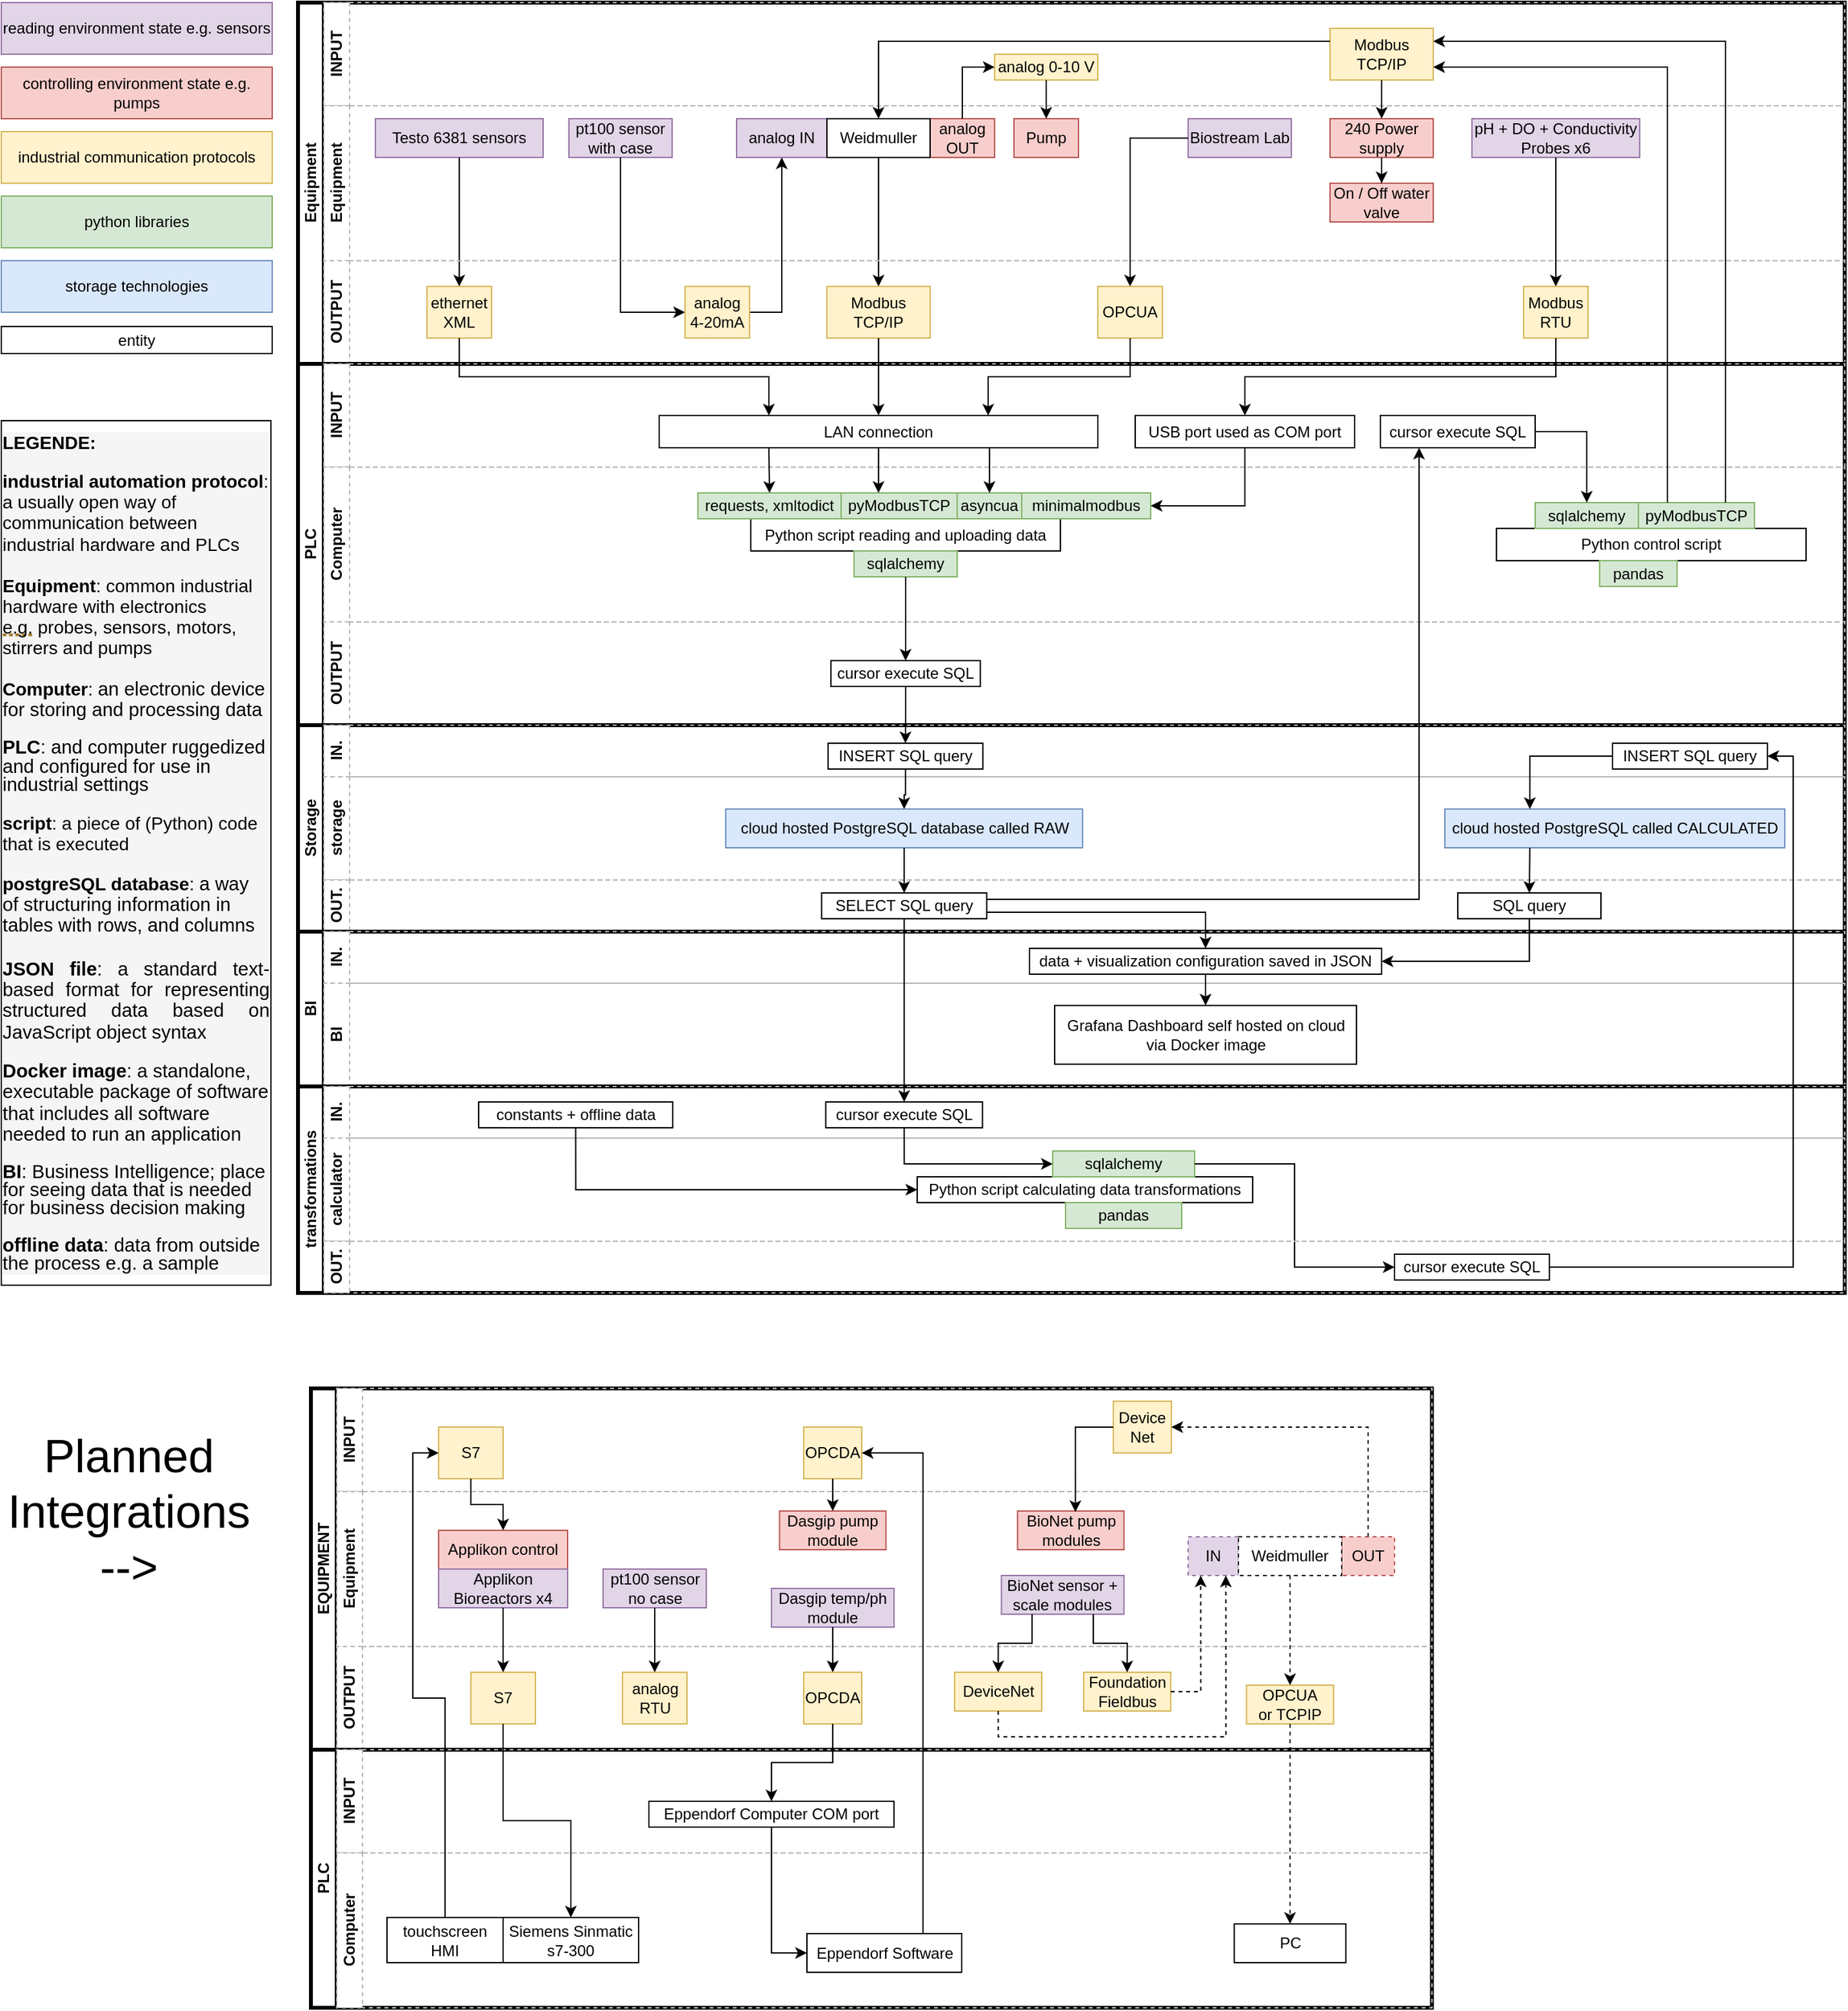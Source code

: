 <mxfile version="24.3.1" type="github">
  <diagram id="prtHgNgQTEPvFCAcTncT" name="Page-1">
    <mxGraphModel dx="1880" dy="933" grid="1" gridSize="10" guides="1" tooltips="1" connect="1" arrows="1" fold="1" page="1" pageScale="1" pageWidth="1500" pageHeight="1600" math="0" shadow="0">
      <root>
        <mxCell id="0" />
        <mxCell id="1" parent="0" />
        <mxCell id="dNxyNK7c78bLwvsdeMH5-19" value="Equipment" style="swimlane;html=1;childLayout=stackLayout;resizeParent=1;resizeParentMax=0;horizontal=0;startSize=20;horizontalStack=0;strokeWidth=3;strokeColor=default;swimlaneFillColor=default;fillColor=#FFFFFF;fillStyle=solid;" parent="1" vertex="1">
          <mxGeometry x="241" y="6" width="1199" height="280" as="geometry" />
        </mxCell>
        <mxCell id="dNxyNK7c78bLwvsdeMH5-20" value="INPUT" style="swimlane;html=1;startSize=20;horizontal=0;strokeWidth=1;strokeColor=#b5b5b5;dashed=1;" parent="dNxyNK7c78bLwvsdeMH5-19" vertex="1">
          <mxGeometry x="20" width="1179" height="80" as="geometry" />
        </mxCell>
        <mxCell id="mkR1BZJplaOjV8n7JHUe-274" value="Modbus TCP/IP" style="rounded=0;whiteSpace=wrap;html=1;fontFamily=Helvetica;fontSize=12;align=center;fillColor=#fff2cc;strokeColor=#d6b656;" parent="dNxyNK7c78bLwvsdeMH5-20" vertex="1">
          <mxGeometry x="780" y="20" width="80" height="40" as="geometry" />
        </mxCell>
        <mxCell id="mkR1BZJplaOjV8n7JHUe-46" value="analog 0-10 V" style="rounded=0;whiteSpace=wrap;html=1;fontFamily=Helvetica;fontSize=12;align=center;fillColor=#fff2cc;strokeColor=#d6b656;" parent="dNxyNK7c78bLwvsdeMH5-20" vertex="1">
          <mxGeometry x="520" y="40" width="80" height="20" as="geometry" />
        </mxCell>
        <mxCell id="dNxyNK7c78bLwvsdeMH5-21" value="Equipment" style="swimlane;html=1;startSize=20;horizontal=0;strokeWidth=1;strokeColor=#b5b5b5;dashed=1;" parent="dNxyNK7c78bLwvsdeMH5-19" vertex="1">
          <mxGeometry x="20" y="80" width="1179" height="120" as="geometry" />
        </mxCell>
        <mxCell id="mkR1BZJplaOjV8n7JHUe-163" value="On / Off water valve" style="rounded=0;whiteSpace=wrap;html=1;fontFamily=Helvetica;fontSize=12;align=center;fillColor=#f8cecc;strokeColor=#b85450;" parent="dNxyNK7c78bLwvsdeMH5-21" vertex="1">
          <mxGeometry x="780" y="60" width="80" height="30" as="geometry" />
        </mxCell>
        <mxCell id="mkR1BZJplaOjV8n7JHUe-118" value="240 Power supply" style="rounded=0;whiteSpace=wrap;html=1;fontFamily=Helvetica;fontSize=12;align=center;fillColor=#f8cecc;strokeColor=#b85450;" parent="dNxyNK7c78bLwvsdeMH5-21" vertex="1">
          <mxGeometry x="780" y="10" width="80" height="30" as="geometry" />
        </mxCell>
        <mxCell id="mkR1BZJplaOjV8n7JHUe-164" style="edgeStyle=orthogonalEdgeStyle;rounded=0;orthogonalLoop=1;jettySize=auto;html=1;exitX=0.5;exitY=1;exitDx=0;exitDy=0;" parent="dNxyNK7c78bLwvsdeMH5-21" source="mkR1BZJplaOjV8n7JHUe-118" edge="1" target="mkR1BZJplaOjV8n7JHUe-163">
          <mxGeometry relative="1" as="geometry">
            <mxPoint x="960" y="70" as="targetPoint" />
          </mxGeometry>
        </mxCell>
        <mxCell id="mkR1BZJplaOjV8n7JHUe-84" value="Pump" style="rounded=0;whiteSpace=wrap;html=1;fontFamily=Helvetica;fontSize=12;align=center;fillColor=#f8cecc;strokeColor=#b85450;" parent="dNxyNK7c78bLwvsdeMH5-21" vertex="1">
          <mxGeometry x="535" y="10" width="50" height="30" as="geometry" />
        </mxCell>
        <mxCell id="mkR1BZJplaOjV8n7JHUe-82" value="analog OUT&lt;div&gt;&lt;/div&gt;" style="rounded=0;whiteSpace=wrap;html=1;fontFamily=Helvetica;fontSize=12;align=center;fillColor=#f8cecc;strokeColor=#b85450;" parent="dNxyNK7c78bLwvsdeMH5-21" vertex="1">
          <mxGeometry x="470" y="10" width="50" height="30" as="geometry" />
        </mxCell>
        <mxCell id="mkR1BZJplaOjV8n7JHUe-297" value="Biostream Lab" style="rounded=0;whiteSpace=wrap;html=1;fontFamily=Helvetica;fontSize=12;align=center;fillColor=#e1d5e7;strokeColor=#9673a6;" parent="dNxyNK7c78bLwvsdeMH5-21" vertex="1">
          <mxGeometry x="670" y="10" width="80" height="30" as="geometry" />
        </mxCell>
        <mxCell id="mkR1BZJplaOjV8n7JHUe-184" value="Testo 6381 sensors" style="rounded=0;whiteSpace=wrap;html=1;fontFamily=Helvetica;fontSize=12;align=center;fillColor=#e1d5e7;strokeColor=#9673a6;" parent="dNxyNK7c78bLwvsdeMH5-21" vertex="1">
          <mxGeometry x="40" y="10" width="130" height="30" as="geometry" />
        </mxCell>
        <mxCell id="mkR1BZJplaOjV8n7JHUe-49" value="pt100 sensor with case" style="rounded=0;whiteSpace=wrap;html=1;fontFamily=Helvetica;fontSize=12;align=center;fillColor=#e1d5e7;strokeColor=#9673a6;" parent="dNxyNK7c78bLwvsdeMH5-21" vertex="1">
          <mxGeometry x="190" y="10" width="80" height="30" as="geometry" />
        </mxCell>
        <mxCell id="mkR1BZJplaOjV8n7JHUe-81" value="analog IN&lt;div&gt;&lt;/div&gt;" style="rounded=0;whiteSpace=wrap;html=1;fontFamily=Helvetica;fontSize=12;align=center;fillColor=#e1d5e7;strokeColor=#9673a6;" parent="dNxyNK7c78bLwvsdeMH5-21" vertex="1">
          <mxGeometry x="320" y="10" width="70" height="30" as="geometry" />
        </mxCell>
        <mxCell id="mkR1BZJplaOjV8n7JHUe-73" value="Weidmuller" style="rounded=0;whiteSpace=wrap;html=1;fontFamily=Helvetica;fontSize=12;fontColor=#000000;align=center;" parent="dNxyNK7c78bLwvsdeMH5-21" vertex="1">
          <mxGeometry x="390" y="10" width="80" height="30" as="geometry" />
        </mxCell>
        <mxCell id="mkR1BZJplaOjV8n7JHUe-181" value="pH + DO + Conductivity Probes x6" style="rounded=0;whiteSpace=wrap;html=1;fontFamily=Helvetica;fontSize=12;align=center;fillColor=#e1d5e7;strokeColor=#9673a6;" parent="dNxyNK7c78bLwvsdeMH5-21" vertex="1">
          <mxGeometry x="890" y="10" width="130" height="30" as="geometry" />
        </mxCell>
        <mxCell id="mkR1BZJplaOjV8n7JHUe-114" style="edgeStyle=orthogonalEdgeStyle;rounded=0;orthogonalLoop=1;jettySize=auto;html=1;exitX=0.5;exitY=1;exitDx=0;exitDy=0;entryX=0.5;entryY=0;entryDx=0;entryDy=0;" parent="dNxyNK7c78bLwvsdeMH5-19" source="mkR1BZJplaOjV8n7JHUe-46" target="mkR1BZJplaOjV8n7JHUe-84" edge="1">
          <mxGeometry relative="1" as="geometry" />
        </mxCell>
        <mxCell id="mkR1BZJplaOjV8n7JHUe-83" style="edgeStyle=orthogonalEdgeStyle;rounded=0;orthogonalLoop=1;jettySize=auto;html=1;entryX=0;entryY=0.5;entryDx=0;entryDy=0;exitX=0.5;exitY=0;exitDx=0;exitDy=0;" parent="dNxyNK7c78bLwvsdeMH5-19" source="mkR1BZJplaOjV8n7JHUe-82" target="mkR1BZJplaOjV8n7JHUe-46" edge="1">
          <mxGeometry relative="1" as="geometry" />
        </mxCell>
        <mxCell id="mkR1BZJplaOjV8n7JHUe-121" style="edgeStyle=orthogonalEdgeStyle;rounded=0;orthogonalLoop=1;jettySize=auto;html=1;exitX=0.5;exitY=1;exitDx=0;exitDy=0;entryX=0.5;entryY=0;entryDx=0;entryDy=0;" parent="dNxyNK7c78bLwvsdeMH5-19" source="mkR1BZJplaOjV8n7JHUe-274" target="mkR1BZJplaOjV8n7JHUe-118" edge="1">
          <mxGeometry relative="1" as="geometry">
            <mxPoint x="1020" y="10" as="sourcePoint" />
            <mxPoint x="990" y="30" as="targetPoint" />
          </mxGeometry>
        </mxCell>
        <mxCell id="mkR1BZJplaOjV8n7JHUe-277" style="edgeStyle=orthogonalEdgeStyle;rounded=0;orthogonalLoop=1;jettySize=auto;html=1;exitX=0;exitY=0.25;exitDx=0;exitDy=0;entryX=0.5;entryY=0;entryDx=0;entryDy=0;" parent="dNxyNK7c78bLwvsdeMH5-19" source="mkR1BZJplaOjV8n7JHUe-274" target="mkR1BZJplaOjV8n7JHUe-73" edge="1">
          <mxGeometry relative="1" as="geometry" />
        </mxCell>
        <mxCell id="mkR1BZJplaOjV8n7JHUe-71" style="edgeStyle=orthogonalEdgeStyle;rounded=0;orthogonalLoop=1;jettySize=auto;html=1;entryX=0;entryY=0.5;entryDx=0;entryDy=0;exitX=0.5;exitY=1;exitDx=0;exitDy=0;" parent="dNxyNK7c78bLwvsdeMH5-19" source="mkR1BZJplaOjV8n7JHUe-49" target="mkR1BZJplaOjV8n7JHUe-45" edge="1">
          <mxGeometry relative="1" as="geometry" />
        </mxCell>
        <mxCell id="mkR1BZJplaOjV8n7JHUe-244" style="edgeStyle=orthogonalEdgeStyle;rounded=0;orthogonalLoop=1;jettySize=auto;html=1;exitX=0.5;exitY=1;exitDx=0;exitDy=0;entryX=0.5;entryY=0;entryDx=0;entryDy=0;" parent="dNxyNK7c78bLwvsdeMH5-19" source="mkR1BZJplaOjV8n7JHUe-73" target="mkR1BZJplaOjV8n7JHUe-116" edge="1">
          <mxGeometry relative="1" as="geometry">
            <mxPoint x="690" y="-10" as="sourcePoint" />
            <mxPoint x="710" y="60" as="targetPoint" />
          </mxGeometry>
        </mxCell>
        <mxCell id="mkR1BZJplaOjV8n7JHUe-72" style="edgeStyle=orthogonalEdgeStyle;rounded=0;orthogonalLoop=1;jettySize=auto;html=1;entryX=0.5;entryY=1;entryDx=0;entryDy=0;exitX=1;exitY=0.5;exitDx=0;exitDy=0;" parent="dNxyNK7c78bLwvsdeMH5-19" source="mkR1BZJplaOjV8n7JHUe-45" target="mkR1BZJplaOjV8n7JHUe-81" edge="1">
          <mxGeometry relative="1" as="geometry">
            <mxPoint x="480" y="-40" as="targetPoint" />
          </mxGeometry>
        </mxCell>
        <mxCell id="mkR1BZJplaOjV8n7JHUe-80" value="&lt;div&gt;&lt;/div&gt;" style="edgeLabel;html=1;align=center;verticalAlign=middle;resizable=0;points=[];" parent="mkR1BZJplaOjV8n7JHUe-72" vertex="1" connectable="0">
          <mxGeometry x="-0.156" y="-2" relative="1" as="geometry">
            <mxPoint as="offset" />
          </mxGeometry>
        </mxCell>
        <mxCell id="mkR1BZJplaOjV8n7JHUe-298" style="edgeStyle=orthogonalEdgeStyle;rounded=0;orthogonalLoop=1;jettySize=auto;html=1;entryX=0.5;entryY=0;entryDx=0;entryDy=0;" parent="dNxyNK7c78bLwvsdeMH5-19" source="mkR1BZJplaOjV8n7JHUe-297" target="mkR1BZJplaOjV8n7JHUe-52" edge="1">
          <mxGeometry relative="1" as="geometry" />
        </mxCell>
        <mxCell id="mkR1BZJplaOjV8n7JHUe-185" style="edgeStyle=orthogonalEdgeStyle;rounded=0;orthogonalLoop=1;jettySize=auto;html=1;entryX=0.5;entryY=0;entryDx=0;entryDy=0;" parent="dNxyNK7c78bLwvsdeMH5-19" source="mkR1BZJplaOjV8n7JHUe-184" target="mkR1BZJplaOjV8n7JHUe-186" edge="1">
          <mxGeometry relative="1" as="geometry">
            <mxPoint x="320" y="100" as="targetPoint" />
          </mxGeometry>
        </mxCell>
        <mxCell id="mkR1BZJplaOjV8n7JHUe-182" style="edgeStyle=orthogonalEdgeStyle;rounded=0;orthogonalLoop=1;jettySize=auto;html=1;entryX=0.5;entryY=0;entryDx=0;entryDy=0;" parent="dNxyNK7c78bLwvsdeMH5-19" source="mkR1BZJplaOjV8n7JHUe-181" target="mkR1BZJplaOjV8n7JHUe-170" edge="1">
          <mxGeometry relative="1" as="geometry" />
        </mxCell>
        <mxCell id="mkR1BZJplaOjV8n7JHUe-265" value="OUTPUT" style="swimlane;html=1;startSize=20;horizontal=0;strokeWidth=1;strokeColor=#b5b5b5;dashed=1;" parent="dNxyNK7c78bLwvsdeMH5-19" vertex="1">
          <mxGeometry x="20" y="200" width="1179" height="80" as="geometry" />
        </mxCell>
        <mxCell id="mkR1BZJplaOjV8n7JHUe-186" value="ethernet XML" style="rounded=0;whiteSpace=wrap;html=1;fontFamily=Helvetica;fontSize=12;align=center;fillColor=#fff2cc;strokeColor=#d6b656;" parent="mkR1BZJplaOjV8n7JHUe-265" vertex="1">
          <mxGeometry x="80" y="20" width="50" height="40" as="geometry" />
        </mxCell>
        <mxCell id="mkR1BZJplaOjV8n7JHUe-116" value="Modbus TCP/IP" style="rounded=0;whiteSpace=wrap;html=1;fontFamily=Helvetica;fontSize=12;align=center;fillColor=#fff2cc;strokeColor=#d6b656;" parent="mkR1BZJplaOjV8n7JHUe-265" vertex="1">
          <mxGeometry x="390" y="20" width="80" height="40" as="geometry" />
        </mxCell>
        <mxCell id="mkR1BZJplaOjV8n7JHUe-52" value="OPCUA" style="rounded=0;whiteSpace=wrap;html=1;fontFamily=Helvetica;fontSize=12;align=center;fillColor=#fff2cc;strokeColor=#d6b656;" parent="mkR1BZJplaOjV8n7JHUe-265" vertex="1">
          <mxGeometry x="600" y="20" width="50" height="40" as="geometry" />
        </mxCell>
        <mxCell id="mkR1BZJplaOjV8n7JHUe-170" value="Modbus RTU" style="rounded=0;whiteSpace=wrap;html=1;fontFamily=Helvetica;fontSize=12;align=center;fillColor=#fff2cc;strokeColor=#d6b656;" parent="mkR1BZJplaOjV8n7JHUe-265" vertex="1">
          <mxGeometry x="930" y="20" width="50" height="40" as="geometry" />
        </mxCell>
        <mxCell id="mkR1BZJplaOjV8n7JHUe-45" value="analog 4-20mA" style="rounded=0;whiteSpace=wrap;html=1;fontFamily=Helvetica;fontSize=12;align=center;fillColor=#fff2cc;strokeColor=#d6b656;" parent="mkR1BZJplaOjV8n7JHUe-265" vertex="1">
          <mxGeometry x="280" y="20" width="50" height="40" as="geometry" />
        </mxCell>
        <mxCell id="mkR1BZJplaOjV8n7JHUe-5" value="PLC" style="swimlane;html=1;childLayout=stackLayout;resizeParent=1;resizeParentMax=0;horizontal=0;startSize=20;horizontalStack=0;strokeWidth=3;strokeColor=default;fillColor=#FFFFFF;fillStyle=solid;swimlaneFillColor=default;" parent="1" vertex="1">
          <mxGeometry x="241" y="286" width="1199" height="280" as="geometry" />
        </mxCell>
        <mxCell id="mkR1BZJplaOjV8n7JHUe-10" value="INPUT" style="swimlane;html=1;startSize=20;horizontal=0;strokeWidth=1;strokeColor=#b5b5b5;dashed=1;" parent="mkR1BZJplaOjV8n7JHUe-5" vertex="1">
          <mxGeometry x="20" width="1179" height="80" as="geometry" />
        </mxCell>
        <mxCell id="mkR1BZJplaOjV8n7JHUe-165" value="LAN connection" style="rounded=0;whiteSpace=wrap;html=1;fontColor=#000000;" parent="mkR1BZJplaOjV8n7JHUe-10" vertex="1">
          <mxGeometry x="260" y="40" width="340" height="25" as="geometry" />
        </mxCell>
        <mxCell id="mkR1BZJplaOjV8n7JHUe-168" value="USB port used as COM port" style="rounded=0;whiteSpace=wrap;html=1;fontColor=#000000;" parent="mkR1BZJplaOjV8n7JHUe-10" vertex="1">
          <mxGeometry x="629" y="40" width="170" height="25" as="geometry" />
        </mxCell>
        <mxCell id="mkR1BZJplaOjV8n7JHUe-290" value="cursor execute SQL" style="whiteSpace=wrap;html=1;fontColor=#000000;rounded=0;" parent="mkR1BZJplaOjV8n7JHUe-10" vertex="1">
          <mxGeometry x="819" y="40" width="120" height="25" as="geometry" />
        </mxCell>
        <mxCell id="mkR1BZJplaOjV8n7JHUe-17" value="Computer" style="swimlane;html=1;startSize=20;horizontal=0;strokeWidth=1;strokeColor=#b5b5b5;dashed=1;" parent="mkR1BZJplaOjV8n7JHUe-5" vertex="1">
          <mxGeometry x="20" y="80" width="1179" height="120" as="geometry" />
        </mxCell>
        <mxCell id="mkR1BZJplaOjV8n7JHUe-76" value="Python script reading and uploading data&lt;div&gt;&lt;/div&gt;" style="rounded=0;whiteSpace=wrap;html=1;fontFamily=Helvetica;fontSize=12;fontColor=#000000;align=center;" parent="mkR1BZJplaOjV8n7JHUe-17" vertex="1">
          <mxGeometry x="331" y="40" width="240" height="25" as="geometry" />
        </mxCell>
        <mxCell id="mkR1BZJplaOjV8n7JHUe-174" value="pyModbusTCP&lt;div&gt;&lt;/div&gt;" style="rounded=0;whiteSpace=wrap;html=1;fontFamily=Helvetica;fontSize=12;align=center;fillColor=#d5e8d4;strokeColor=#82b366;" parent="mkR1BZJplaOjV8n7JHUe-17" vertex="1">
          <mxGeometry x="401" y="20" width="90" height="20" as="geometry" />
        </mxCell>
        <mxCell id="mkR1BZJplaOjV8n7JHUe-175" value="asyncua&lt;div&gt;&lt;/div&gt;" style="rounded=0;whiteSpace=wrap;html=1;fontFamily=Helvetica;fontSize=12;align=center;fillColor=#d5e8d4;strokeColor=#82b366;" parent="mkR1BZJplaOjV8n7JHUe-17" vertex="1">
          <mxGeometry x="491" y="20" width="50" height="20" as="geometry" />
        </mxCell>
        <mxCell id="mkR1BZJplaOjV8n7JHUe-177" value="minimalmodbus&lt;div&gt;&lt;/div&gt;" style="rounded=0;whiteSpace=wrap;html=1;fontFamily=Helvetica;fontSize=12;align=center;fillColor=#d5e8d4;strokeColor=#82b366;" parent="mkR1BZJplaOjV8n7JHUe-17" vertex="1">
          <mxGeometry x="541" y="20" width="100" height="20" as="geometry" />
        </mxCell>
        <mxCell id="mkR1BZJplaOjV8n7JHUe-183" value="requests, xmltodict&lt;div&gt;&lt;/div&gt;" style="rounded=0;whiteSpace=wrap;html=1;fontFamily=Helvetica;fontSize=12;align=center;fillColor=#d5e8d4;strokeColor=#82b366;" parent="mkR1BZJplaOjV8n7JHUe-17" vertex="1">
          <mxGeometry x="290" y="20" width="111" height="20" as="geometry" />
        </mxCell>
        <mxCell id="mkR1BZJplaOjV8n7JHUe-276" value="Python control script&lt;div&gt;&lt;/div&gt;" style="rounded=0;whiteSpace=wrap;html=1;fontFamily=Helvetica;fontSize=12;fontColor=#000000;align=center;" parent="mkR1BZJplaOjV8n7JHUe-17" vertex="1">
          <mxGeometry x="909" y="47.5" width="240" height="25" as="geometry" />
        </mxCell>
        <mxCell id="mkR1BZJplaOjV8n7JHUe-278" value="pyModbusTCP&lt;div&gt;&lt;/div&gt;" style="rounded=0;whiteSpace=wrap;html=1;fontFamily=Helvetica;fontSize=12;align=center;fillColor=#d5e8d4;strokeColor=#82b366;" parent="mkR1BZJplaOjV8n7JHUe-17" vertex="1">
          <mxGeometry x="1019" y="27.5" width="90" height="20" as="geometry" />
        </mxCell>
        <mxCell id="mkR1BZJplaOjV8n7JHUe-293" value="pandas&lt;div&gt;&lt;/div&gt;" style="rounded=0;whiteSpace=wrap;html=1;fontFamily=Helvetica;fontSize=12;align=center;fillColor=#d5e8d4;strokeColor=#82b366;" parent="mkR1BZJplaOjV8n7JHUe-17" vertex="1">
          <mxGeometry x="989" y="72.5" width="60" height="20" as="geometry" />
        </mxCell>
        <mxCell id="mkR1BZJplaOjV8n7JHUe-294" value="sqlalchemy&lt;div&gt;&lt;/div&gt;" style="rounded=0;whiteSpace=wrap;html=1;fontFamily=Helvetica;fontSize=12;align=center;fillColor=#d5e8d4;strokeColor=#82b366;" parent="mkR1BZJplaOjV8n7JHUe-17" vertex="1">
          <mxGeometry x="939" y="27.5" width="80" height="20" as="geometry" />
        </mxCell>
        <mxCell id="mkR1BZJplaOjV8n7JHUe-295" value="sqlalchemy&lt;div&gt;&lt;/div&gt;" style="rounded=0;whiteSpace=wrap;html=1;fontFamily=Helvetica;fontSize=12;align=center;fillColor=#d5e8d4;strokeColor=#82b366;" parent="mkR1BZJplaOjV8n7JHUe-17" vertex="1">
          <mxGeometry x="411" y="65" width="80" height="20" as="geometry" />
        </mxCell>
        <mxCell id="mkR1BZJplaOjV8n7JHUe-157" style="edgeStyle=orthogonalEdgeStyle;rounded=0;orthogonalLoop=1;jettySize=auto;html=1;" parent="mkR1BZJplaOjV8n7JHUe-5" source="mkR1BZJplaOjV8n7JHUe-295" target="mkR1BZJplaOjV8n7JHUe-156" edge="1">
          <mxGeometry relative="1" as="geometry">
            <mxPoint x="810" y="220" as="sourcePoint" />
          </mxGeometry>
        </mxCell>
        <mxCell id="mkR1BZJplaOjV8n7JHUe-167" style="edgeStyle=orthogonalEdgeStyle;rounded=0;orthogonalLoop=1;jettySize=auto;html=1;entryX=0.322;entryY=0;entryDx=0;entryDy=0;entryPerimeter=0;" parent="mkR1BZJplaOjV8n7JHUe-5" source="mkR1BZJplaOjV8n7JHUe-165" target="mkR1BZJplaOjV8n7JHUe-174" edge="1">
          <mxGeometry relative="1" as="geometry" />
        </mxCell>
        <mxCell id="mkR1BZJplaOjV8n7JHUe-172" style="edgeStyle=orthogonalEdgeStyle;rounded=0;orthogonalLoop=1;jettySize=auto;html=1;exitX=0.5;exitY=1;exitDx=0;exitDy=0;entryX=1;entryY=0.5;entryDx=0;entryDy=0;" parent="mkR1BZJplaOjV8n7JHUe-5" source="mkR1BZJplaOjV8n7JHUe-168" target="mkR1BZJplaOjV8n7JHUe-177" edge="1">
          <mxGeometry relative="1" as="geometry">
            <mxPoint x="790" y="160" as="targetPoint" />
          </mxGeometry>
        </mxCell>
        <mxCell id="mkR1BZJplaOjV8n7JHUe-176" style="edgeStyle=orthogonalEdgeStyle;rounded=0;orthogonalLoop=1;jettySize=auto;html=1;exitX=0.25;exitY=1;exitDx=0;exitDy=0;entryX=0.5;entryY=0;entryDx=0;entryDy=0;" parent="mkR1BZJplaOjV8n7JHUe-5" source="mkR1BZJplaOjV8n7JHUe-165" target="mkR1BZJplaOjV8n7JHUe-183" edge="1">
          <mxGeometry relative="1" as="geometry" />
        </mxCell>
        <mxCell id="mkR1BZJplaOjV8n7JHUe-188" style="edgeStyle=orthogonalEdgeStyle;rounded=0;orthogonalLoop=1;jettySize=auto;html=1;exitX=0.75;exitY=1;exitDx=0;exitDy=0;entryX=0.5;entryY=0;entryDx=0;entryDy=0;" parent="mkR1BZJplaOjV8n7JHUe-5" source="mkR1BZJplaOjV8n7JHUe-165" target="mkR1BZJplaOjV8n7JHUe-175" edge="1">
          <mxGeometry relative="1" as="geometry" />
        </mxCell>
        <mxCell id="mkR1BZJplaOjV8n7JHUe-291" style="edgeStyle=orthogonalEdgeStyle;rounded=0;orthogonalLoop=1;jettySize=auto;html=1;entryX=0.5;entryY=0;entryDx=0;entryDy=0;exitX=1;exitY=0.5;exitDx=0;exitDy=0;" parent="mkR1BZJplaOjV8n7JHUe-5" source="mkR1BZJplaOjV8n7JHUe-290" target="mkR1BZJplaOjV8n7JHUe-294" edge="1">
          <mxGeometry relative="1" as="geometry">
            <mxPoint x="1830" y="81" as="sourcePoint" />
            <mxPoint x="1430" y="160" as="targetPoint" />
          </mxGeometry>
        </mxCell>
        <mxCell id="mkR1BZJplaOjV8n7JHUe-21" value="OUTPUT" style="swimlane;html=1;startSize=20;horizontal=0;strokeWidth=1;strokeColor=#b5b5b5;dashed=1;" parent="mkR1BZJplaOjV8n7JHUe-5" vertex="1">
          <mxGeometry x="20" y="200" width="1179" height="80" as="geometry">
            <mxRectangle x="20" y="240" width="430" height="30" as="alternateBounds" />
          </mxGeometry>
        </mxCell>
        <mxCell id="mkR1BZJplaOjV8n7JHUe-156" value="cursor execute SQL" style="whiteSpace=wrap;html=1;fontColor=#000000;rounded=0;" parent="mkR1BZJplaOjV8n7JHUe-21" vertex="1">
          <mxGeometry x="393.12" y="30" width="115.75" height="20" as="geometry" />
        </mxCell>
        <mxCell id="mkR1BZJplaOjV8n7JHUe-139" value="Storage" style="swimlane;html=1;childLayout=stackLayout;resizeParent=1;resizeParentMax=0;horizontal=0;startSize=20;horizontalStack=0;strokeWidth=3;strokeColor=default;fillColor=#FFFFFF;fillStyle=solid;swimlaneFillColor=default;" parent="1" vertex="1">
          <mxGeometry x="241" y="566" width="1199" height="160" as="geometry" />
        </mxCell>
        <mxCell id="mkR1BZJplaOjV8n7JHUe-141" value="IN." style="swimlane;html=1;startSize=20;horizontal=0;strokeWidth=1;strokeColor=#b5b5b5;dashed=1;" parent="mkR1BZJplaOjV8n7JHUe-139" vertex="1">
          <mxGeometry x="20" width="1179" height="40" as="geometry" />
        </mxCell>
        <mxCell id="mkR1BZJplaOjV8n7JHUe-144" value="INSERT SQL query" style="whiteSpace=wrap;html=1;fontColor=#000000;rounded=0;" parent="mkR1BZJplaOjV8n7JHUe-141" vertex="1">
          <mxGeometry x="390.87" y="14" width="120" height="20" as="geometry" />
        </mxCell>
        <mxCell id="mkR1BZJplaOjV8n7JHUe-148" style="edgeStyle=orthogonalEdgeStyle;rounded=0;orthogonalLoop=1;jettySize=auto;html=1;exitX=0.5;exitY=1;exitDx=0;exitDy=0;entryX=0.5;entryY=0;entryDx=0;entryDy=0;" parent="mkR1BZJplaOjV8n7JHUe-141" edge="1">
          <mxGeometry relative="1" as="geometry">
            <mxPoint x="1480" y="90" as="sourcePoint" />
          </mxGeometry>
        </mxCell>
        <mxCell id="mkR1BZJplaOjV8n7JHUe-149" style="edgeStyle=orthogonalEdgeStyle;rounded=0;orthogonalLoop=1;jettySize=auto;html=1;exitX=0.5;exitY=1;exitDx=0;exitDy=0;entryX=0.5;entryY=0;entryDx=0;entryDy=0;" parent="mkR1BZJplaOjV8n7JHUe-141" edge="1">
          <mxGeometry relative="1" as="geometry">
            <mxPoint x="1480" y="-30" as="sourcePoint" />
          </mxGeometry>
        </mxCell>
        <mxCell id="mkR1BZJplaOjV8n7JHUe-240" value="INSERT SQL query" style="whiteSpace=wrap;html=1;fontColor=#000000;rounded=0;" parent="mkR1BZJplaOjV8n7JHUe-141" vertex="1">
          <mxGeometry x="999" y="14" width="120" height="20" as="geometry" />
        </mxCell>
        <mxCell id="mkR1BZJplaOjV8n7JHUe-150" value="storage" style="swimlane;html=1;startSize=20;horizontal=0;strokeWidth=1;strokeColor=#b5b5b5;dashed=1;" parent="mkR1BZJplaOjV8n7JHUe-139" vertex="1">
          <mxGeometry x="20" y="40" width="1179" height="80" as="geometry" />
        </mxCell>
        <mxCell id="mkR1BZJplaOjV8n7JHUe-220" value="cloud hosted PostgreSQL database called RAW" style="whiteSpace=wrap;html=1;rounded=0;fillColor=#dae8fc;strokeColor=#6c8ebf;" parent="mkR1BZJplaOjV8n7JHUe-150" vertex="1">
          <mxGeometry x="311.55" y="25" width="276.63" height="30" as="geometry" />
        </mxCell>
        <mxCell id="mkR1BZJplaOjV8n7JHUe-238" value="cloud hosted PostgreSQL called CALCULATED" style="whiteSpace=wrap;html=1;rounded=0;fillColor=#dae8fc;strokeColor=#6c8ebf;" parent="mkR1BZJplaOjV8n7JHUe-150" vertex="1">
          <mxGeometry x="869" y="25" width="263.5" height="30" as="geometry" />
        </mxCell>
        <mxCell id="mkR1BZJplaOjV8n7JHUe-153" value="OUT." style="swimlane;html=1;startSize=20;horizontal=0;strokeWidth=1;strokeColor=#b5b5b5;dashed=1;" parent="mkR1BZJplaOjV8n7JHUe-139" vertex="1">
          <mxGeometry x="20" y="120" width="1179" height="40" as="geometry">
            <mxRectangle x="20" y="240" width="430" height="30" as="alternateBounds" />
          </mxGeometry>
        </mxCell>
        <mxCell id="mkR1BZJplaOjV8n7JHUe-199" value="SELECT SQL query" style="whiteSpace=wrap;html=1;fontColor=#000000;rounded=0;" parent="mkR1BZJplaOjV8n7JHUe-153" vertex="1">
          <mxGeometry x="385.87" y="10" width="128" height="20" as="geometry" />
        </mxCell>
        <mxCell id="rFRt4yUqS4FZcKzQcChp-204" value="SQL query" style="whiteSpace=wrap;html=1;fontColor=#000000;rounded=0;" vertex="1" parent="mkR1BZJplaOjV8n7JHUe-153">
          <mxGeometry x="879" y="10" width="111" height="20" as="geometry" />
        </mxCell>
        <mxCell id="mkR1BZJplaOjV8n7JHUe-158" style="edgeStyle=orthogonalEdgeStyle;rounded=0;orthogonalLoop=1;jettySize=auto;html=1;entryX=0.5;entryY=0;entryDx=0;entryDy=0;" parent="mkR1BZJplaOjV8n7JHUe-139" source="mkR1BZJplaOjV8n7JHUe-144" target="mkR1BZJplaOjV8n7JHUe-220" edge="1">
          <mxGeometry relative="1" as="geometry">
            <mxPoint x="472.92" y="108.44" as="targetPoint" />
          </mxGeometry>
        </mxCell>
        <mxCell id="mkR1BZJplaOjV8n7JHUe-223" style="edgeStyle=orthogonalEdgeStyle;rounded=0;orthogonalLoop=1;jettySize=auto;html=1;exitX=0.5;exitY=1;exitDx=0;exitDy=0;entryX=0.5;entryY=0;entryDx=0;entryDy=0;" parent="mkR1BZJplaOjV8n7JHUe-139" source="mkR1BZJplaOjV8n7JHUe-220" target="mkR1BZJplaOjV8n7JHUe-199" edge="1">
          <mxGeometry relative="1" as="geometry" />
        </mxCell>
        <mxCell id="rFRt4yUqS4FZcKzQcChp-47" style="edgeStyle=orthogonalEdgeStyle;rounded=0;orthogonalLoop=1;jettySize=auto;html=1;exitX=0;exitY=0.5;exitDx=0;exitDy=0;entryX=0.25;entryY=0;entryDx=0;entryDy=0;" edge="1" parent="mkR1BZJplaOjV8n7JHUe-139" source="mkR1BZJplaOjV8n7JHUe-240" target="mkR1BZJplaOjV8n7JHUe-238">
          <mxGeometry relative="1" as="geometry" />
        </mxCell>
        <mxCell id="rFRt4yUqS4FZcKzQcChp-46" style="edgeStyle=orthogonalEdgeStyle;rounded=0;orthogonalLoop=1;jettySize=auto;html=1;exitX=0.25;exitY=1;exitDx=0;exitDy=0;entryX=0.5;entryY=0;entryDx=0;entryDy=0;" edge="1" parent="mkR1BZJplaOjV8n7JHUe-139" source="mkR1BZJplaOjV8n7JHUe-238" target="rFRt4yUqS4FZcKzQcChp-204">
          <mxGeometry relative="1" as="geometry">
            <mxPoint x="1029" y="134" as="targetPoint" />
          </mxGeometry>
        </mxCell>
        <mxCell id="mkR1BZJplaOjV8n7JHUe-159" style="edgeStyle=orthogonalEdgeStyle;rounded=0;orthogonalLoop=1;jettySize=auto;html=1;exitX=0.5;exitY=1;exitDx=0;exitDy=0;entryX=0.5;entryY=0;entryDx=0;entryDy=0;" parent="1" source="mkR1BZJplaOjV8n7JHUe-156" target="mkR1BZJplaOjV8n7JHUe-144" edge="1">
          <mxGeometry relative="1" as="geometry" />
        </mxCell>
        <mxCell id="mkR1BZJplaOjV8n7JHUe-166" value="" style="edgeStyle=orthogonalEdgeStyle;rounded=0;orthogonalLoop=1;jettySize=auto;html=1;exitX=0.5;exitY=1;exitDx=0;exitDy=0;" parent="1" source="mkR1BZJplaOjV8n7JHUe-116" target="mkR1BZJplaOjV8n7JHUe-165" edge="1">
          <mxGeometry relative="1" as="geometry" />
        </mxCell>
        <mxCell id="mkR1BZJplaOjV8n7JHUe-171" style="edgeStyle=orthogonalEdgeStyle;rounded=0;orthogonalLoop=1;jettySize=auto;html=1;entryX=0.5;entryY=0;entryDx=0;entryDy=0;exitX=0.5;exitY=1;exitDx=0;exitDy=0;" parent="1" source="mkR1BZJplaOjV8n7JHUe-170" target="mkR1BZJplaOjV8n7JHUe-168" edge="1">
          <mxGeometry relative="1" as="geometry" />
        </mxCell>
        <mxCell id="mkR1BZJplaOjV8n7JHUe-173" style="edgeStyle=orthogonalEdgeStyle;rounded=0;orthogonalLoop=1;jettySize=auto;html=1;exitX=0.5;exitY=1;exitDx=0;exitDy=0;entryX=0.75;entryY=0;entryDx=0;entryDy=0;" parent="1" source="mkR1BZJplaOjV8n7JHUe-52" target="mkR1BZJplaOjV8n7JHUe-165" edge="1">
          <mxGeometry relative="1" as="geometry" />
        </mxCell>
        <mxCell id="mkR1BZJplaOjV8n7JHUe-187" style="edgeStyle=orthogonalEdgeStyle;rounded=0;orthogonalLoop=1;jettySize=auto;html=1;entryX=0.25;entryY=0;entryDx=0;entryDy=0;exitX=0.5;exitY=1;exitDx=0;exitDy=0;" parent="1" source="mkR1BZJplaOjV8n7JHUe-186" target="mkR1BZJplaOjV8n7JHUe-165" edge="1">
          <mxGeometry relative="1" as="geometry" />
        </mxCell>
        <mxCell id="mkR1BZJplaOjV8n7JHUe-197" value="BI" style="swimlane;html=1;childLayout=stackLayout;resizeParent=1;resizeParentMax=0;horizontal=0;startSize=20;horizontalStack=0;strokeWidth=3;strokeColor=default;fillColor=#FFFFFF;fillStyle=solid;swimlaneFillColor=default;" parent="1" vertex="1">
          <mxGeometry x="241" y="726" width="1199" height="120" as="geometry" />
        </mxCell>
        <mxCell id="mkR1BZJplaOjV8n7JHUe-198" value="IN." style="swimlane;html=1;startSize=20;horizontal=0;strokeWidth=1;strokeColor=#b5b5b5;dashed=1;" parent="mkR1BZJplaOjV8n7JHUe-197" vertex="1">
          <mxGeometry x="20" width="1179" height="40" as="geometry" />
        </mxCell>
        <mxCell id="mkR1BZJplaOjV8n7JHUe-204" style="edgeStyle=orthogonalEdgeStyle;rounded=0;orthogonalLoop=1;jettySize=auto;html=1;exitX=0.5;exitY=1;exitDx=0;exitDy=0;entryX=0.5;entryY=0;entryDx=0;entryDy=0;" parent="mkR1BZJplaOjV8n7JHUe-198" edge="1">
          <mxGeometry relative="1" as="geometry">
            <mxPoint x="1480" y="-30" as="sourcePoint" />
          </mxGeometry>
        </mxCell>
        <mxCell id="mkR1BZJplaOjV8n7JHUe-205" value="BI" style="swimlane;html=1;startSize=20;horizontal=0;strokeWidth=1;strokeColor=#b5b5b5;dashed=1;" parent="mkR1BZJplaOjV8n7JHUe-197" vertex="1">
          <mxGeometry x="20" y="40" width="1179" height="80" as="geometry" />
        </mxCell>
        <mxCell id="rFRt4yUqS4FZcKzQcChp-3" value="data + visualization configuration saved in JSON" style="whiteSpace=wrap;html=1;fontColor=#000000;rounded=0;" vertex="1" parent="mkR1BZJplaOjV8n7JHUe-205">
          <mxGeometry x="547" y="-27" width="273" height="20" as="geometry" />
        </mxCell>
        <mxCell id="rFRt4yUqS4FZcKzQcChp-4" style="edgeStyle=orthogonalEdgeStyle;rounded=0;orthogonalLoop=1;jettySize=auto;html=1;" edge="1" parent="mkR1BZJplaOjV8n7JHUe-205" source="rFRt4yUqS4FZcKzQcChp-3" target="mkR1BZJplaOjV8n7JHUe-296">
          <mxGeometry relative="1" as="geometry" />
        </mxCell>
        <mxCell id="mkR1BZJplaOjV8n7JHUe-296" value="Grafana Dashboard self hosted on cloud&lt;div&gt;via Docker image&lt;/div&gt;" style="whiteSpace=wrap;html=1;fontColor=#000000;rounded=0;" parent="mkR1BZJplaOjV8n7JHUe-205" vertex="1">
          <mxGeometry x="566.5" y="17.25" width="234" height="45.5" as="geometry" />
        </mxCell>
        <mxCell id="mkR1BZJplaOjV8n7JHUe-208" value="transformations" style="swimlane;html=1;childLayout=stackLayout;resizeParent=1;resizeParentMax=0;horizontal=0;startSize=20;horizontalStack=0;strokeWidth=3;strokeColor=default;fillColor=#FFFFFF;fillStyle=solid;swimlaneFillColor=default;" parent="1" vertex="1">
          <mxGeometry x="241" y="846" width="1199" height="160" as="geometry" />
        </mxCell>
        <mxCell id="mkR1BZJplaOjV8n7JHUe-209" value="IN." style="swimlane;html=1;startSize=20;horizontal=0;strokeWidth=1;strokeColor=#b5b5b5;dashed=1;" parent="mkR1BZJplaOjV8n7JHUe-208" vertex="1">
          <mxGeometry x="20" width="1179" height="40" as="geometry" />
        </mxCell>
        <mxCell id="mkR1BZJplaOjV8n7JHUe-214" style="edgeStyle=orthogonalEdgeStyle;rounded=0;orthogonalLoop=1;jettySize=auto;html=1;exitX=0.5;exitY=1;exitDx=0;exitDy=0;entryX=0.5;entryY=0;entryDx=0;entryDy=0;" parent="mkR1BZJplaOjV8n7JHUe-209" edge="1">
          <mxGeometry relative="1" as="geometry">
            <mxPoint x="1480" y="90" as="sourcePoint" />
          </mxGeometry>
        </mxCell>
        <mxCell id="mkR1BZJplaOjV8n7JHUe-215" style="edgeStyle=orthogonalEdgeStyle;rounded=0;orthogonalLoop=1;jettySize=auto;html=1;exitX=0.5;exitY=1;exitDx=0;exitDy=0;entryX=0.5;entryY=0;entryDx=0;entryDy=0;" parent="mkR1BZJplaOjV8n7JHUe-209" edge="1">
          <mxGeometry relative="1" as="geometry">
            <mxPoint x="1480" y="30" as="targetPoint" />
          </mxGeometry>
        </mxCell>
        <mxCell id="mkR1BZJplaOjV8n7JHUe-233" value="cursor execute SQL" style="whiteSpace=wrap;html=1;fontColor=#000000;rounded=0;" parent="mkR1BZJplaOjV8n7JHUe-209" vertex="1">
          <mxGeometry x="389.12" y="12" width="121.5" height="20" as="geometry" />
        </mxCell>
        <mxCell id="rFRt4yUqS4FZcKzQcChp-206" value="constants + offline data" style="whiteSpace=wrap;html=1;fontColor=#000000;rounded=0;" vertex="1" parent="mkR1BZJplaOjV8n7JHUe-209">
          <mxGeometry x="120" y="12" width="150.5" height="20" as="geometry" />
        </mxCell>
        <mxCell id="mkR1BZJplaOjV8n7JHUe-216" value="calculator" style="swimlane;html=1;startSize=20;horizontal=0;strokeWidth=1;strokeColor=#b5b5b5;dashed=1;" parent="mkR1BZJplaOjV8n7JHUe-208" vertex="1">
          <mxGeometry x="20" y="40" width="1179" height="80" as="geometry" />
        </mxCell>
        <mxCell id="mkR1BZJplaOjV8n7JHUe-231" value="Python script calculating data transformations&lt;div&gt;&lt;/div&gt;" style="rounded=0;whiteSpace=wrap;html=1;fontFamily=Helvetica;fontSize=12;fontColor=#000000;align=center;" parent="mkR1BZJplaOjV8n7JHUe-216" vertex="1">
          <mxGeometry x="460" y="30" width="260" height="20" as="geometry" />
        </mxCell>
        <mxCell id="mkR1BZJplaOjV8n7JHUe-283" value="pandas&lt;div&gt;&lt;/div&gt;" style="rounded=0;whiteSpace=wrap;html=1;fontFamily=Helvetica;fontSize=12;align=center;fillColor=#d5e8d4;strokeColor=#82b366;" parent="mkR1BZJplaOjV8n7JHUe-216" vertex="1">
          <mxGeometry x="575" y="50" width="90" height="20" as="geometry" />
        </mxCell>
        <mxCell id="mkR1BZJplaOjV8n7JHUe-284" value="sqlalchemy&lt;div&gt;&lt;/div&gt;" style="rounded=0;whiteSpace=wrap;html=1;fontFamily=Helvetica;fontSize=12;align=center;fillColor=#d5e8d4;strokeColor=#82b366;" parent="mkR1BZJplaOjV8n7JHUe-216" vertex="1">
          <mxGeometry x="565" y="10" width="110" height="20" as="geometry" />
        </mxCell>
        <mxCell id="mkR1BZJplaOjV8n7JHUe-237" style="edgeStyle=orthogonalEdgeStyle;rounded=0;orthogonalLoop=1;jettySize=auto;html=1;exitX=0.5;exitY=1;exitDx=0;exitDy=0;entryX=0;entryY=0.5;entryDx=0;entryDy=0;" parent="mkR1BZJplaOjV8n7JHUe-208" source="mkR1BZJplaOjV8n7JHUe-233" target="mkR1BZJplaOjV8n7JHUe-284" edge="1">
          <mxGeometry relative="1" as="geometry" />
        </mxCell>
        <mxCell id="mkR1BZJplaOjV8n7JHUe-239" style="edgeStyle=orthogonalEdgeStyle;rounded=0;orthogonalLoop=1;jettySize=auto;html=1;exitX=1;exitY=0.5;exitDx=0;exitDy=0;entryX=0;entryY=0.5;entryDx=0;entryDy=0;" parent="mkR1BZJplaOjV8n7JHUe-208" source="mkR1BZJplaOjV8n7JHUe-284" target="mkR1BZJplaOjV8n7JHUe-241" edge="1">
          <mxGeometry relative="1" as="geometry">
            <mxPoint x="1160" y="-280" as="targetPoint" />
          </mxGeometry>
        </mxCell>
        <mxCell id="mkR1BZJplaOjV8n7JHUe-217" value="OUT." style="swimlane;html=1;startSize=20;horizontal=0;strokeWidth=1;strokeColor=#b5b5b5;dashed=1;" parent="mkR1BZJplaOjV8n7JHUe-208" vertex="1">
          <mxGeometry x="20" y="120" width="1179" height="40" as="geometry">
            <mxRectangle x="20" y="240" width="430" height="30" as="alternateBounds" />
          </mxGeometry>
        </mxCell>
        <mxCell id="mkR1BZJplaOjV8n7JHUe-241" value="cursor execute SQL" style="whiteSpace=wrap;html=1;fontColor=#000000;rounded=0;" parent="mkR1BZJplaOjV8n7JHUe-217" vertex="1">
          <mxGeometry x="830" y="10" width="120" height="20" as="geometry" />
        </mxCell>
        <mxCell id="rFRt4yUqS4FZcKzQcChp-207" style="edgeStyle=orthogonalEdgeStyle;rounded=0;orthogonalLoop=1;jettySize=auto;html=1;entryX=0;entryY=0.5;entryDx=0;entryDy=0;exitX=0.5;exitY=1;exitDx=0;exitDy=0;" edge="1" parent="mkR1BZJplaOjV8n7JHUe-208" source="rFRt4yUqS4FZcKzQcChp-206" target="mkR1BZJplaOjV8n7JHUe-231">
          <mxGeometry relative="1" as="geometry" />
        </mxCell>
        <mxCell id="mkR1BZJplaOjV8n7JHUe-232" style="edgeStyle=orthogonalEdgeStyle;rounded=0;orthogonalLoop=1;jettySize=auto;html=1;entryX=0.5;entryY=0;entryDx=0;entryDy=0;exitX=0.5;exitY=1;exitDx=0;exitDy=0;" parent="1" source="mkR1BZJplaOjV8n7JHUe-199" target="mkR1BZJplaOjV8n7JHUe-233" edge="1">
          <mxGeometry relative="1" as="geometry">
            <mxPoint x="1021" y="1146" as="targetPoint" />
          </mxGeometry>
        </mxCell>
        <mxCell id="mkR1BZJplaOjV8n7JHUe-242" style="edgeStyle=orthogonalEdgeStyle;rounded=0;orthogonalLoop=1;jettySize=auto;html=1;exitX=1;exitY=0.5;exitDx=0;exitDy=0;entryX=1;entryY=0.5;entryDx=0;entryDy=0;" parent="1" source="mkR1BZJplaOjV8n7JHUe-241" target="mkR1BZJplaOjV8n7JHUe-240" edge="1">
          <mxGeometry relative="1" as="geometry" />
        </mxCell>
        <mxCell id="mkR1BZJplaOjV8n7JHUe-247" value="reading environment state e.g. sensors" style="rounded=0;whiteSpace=wrap;html=1;fontFamily=Helvetica;fontSize=12;align=center;fillColor=#e1d5e7;strokeColor=#9673a6;" parent="1" vertex="1">
          <mxGeometry x="11" y="6" width="210" height="40" as="geometry" />
        </mxCell>
        <mxCell id="mkR1BZJplaOjV8n7JHUe-248" value="controlling environment state e.g. pumps" style="rounded=0;whiteSpace=wrap;html=1;fontFamily=Helvetica;fontSize=12;align=center;fillColor=#f8cecc;strokeColor=#b85450;" parent="1" vertex="1">
          <mxGeometry x="11" y="56" width="210" height="40" as="geometry" />
        </mxCell>
        <mxCell id="mkR1BZJplaOjV8n7JHUe-249" value="industrial communication protocols" style="rounded=0;whiteSpace=wrap;html=1;fontFamily=Helvetica;fontSize=12;align=center;fillColor=#fff2cc;strokeColor=#d6b656;" parent="1" vertex="1">
          <mxGeometry x="11" y="106" width="210" height="40" as="geometry" />
        </mxCell>
        <mxCell id="mkR1BZJplaOjV8n7JHUe-250" value="python libraries" style="rounded=0;whiteSpace=wrap;html=1;fontFamily=Helvetica;fontSize=12;align=center;fillColor=#d5e8d4;strokeColor=#82b366;" parent="1" vertex="1">
          <mxGeometry x="11" y="156" width="210" height="40" as="geometry" />
        </mxCell>
        <mxCell id="mkR1BZJplaOjV8n7JHUe-279" style="edgeStyle=orthogonalEdgeStyle;rounded=0;orthogonalLoop=1;jettySize=auto;html=1;exitX=1;exitY=0.25;exitDx=0;exitDy=0;entryX=0.25;entryY=1;entryDx=0;entryDy=0;" parent="1" source="mkR1BZJplaOjV8n7JHUe-199" target="mkR1BZJplaOjV8n7JHUe-290" edge="1">
          <mxGeometry relative="1" as="geometry" />
        </mxCell>
        <mxCell id="mkR1BZJplaOjV8n7JHUe-280" style="edgeStyle=orthogonalEdgeStyle;rounded=0;orthogonalLoop=1;jettySize=auto;html=1;exitX=0.25;exitY=0;exitDx=0;exitDy=0;entryX=1;entryY=0.75;entryDx=0;entryDy=0;" parent="1" source="mkR1BZJplaOjV8n7JHUe-278" target="mkR1BZJplaOjV8n7JHUe-274" edge="1">
          <mxGeometry relative="1" as="geometry" />
        </mxCell>
        <mxCell id="mkR1BZJplaOjV8n7JHUe-281" style="edgeStyle=orthogonalEdgeStyle;rounded=0;orthogonalLoop=1;jettySize=auto;html=1;exitX=0.75;exitY=0;exitDx=0;exitDy=0;entryX=1;entryY=0.25;entryDx=0;entryDy=0;" parent="1" source="mkR1BZJplaOjV8n7JHUe-278" target="mkR1BZJplaOjV8n7JHUe-274" edge="1">
          <mxGeometry relative="1" as="geometry" />
        </mxCell>
        <mxCell id="mkR1BZJplaOjV8n7JHUe-289" value="storage technologies" style="rounded=0;whiteSpace=wrap;html=1;fontFamily=Helvetica;fontSize=12;align=center;fillColor=#dae8fc;strokeColor=#6c8ebf;" parent="1" vertex="1">
          <mxGeometry x="11" y="206" width="210" height="40" as="geometry" />
        </mxCell>
        <mxCell id="mkR1BZJplaOjV8n7JHUe-207" style="edgeStyle=orthogonalEdgeStyle;rounded=0;orthogonalLoop=1;jettySize=auto;html=1;entryX=0.5;entryY=0;entryDx=0;entryDy=0;exitX=1;exitY=0.75;exitDx=0;exitDy=0;" parent="1" source="mkR1BZJplaOjV8n7JHUe-199" edge="1" target="rFRt4yUqS4FZcKzQcChp-3">
          <mxGeometry relative="1" as="geometry">
            <mxPoint x="551" y="876" as="targetPoint" />
          </mxGeometry>
        </mxCell>
        <mxCell id="rFRt4yUqS4FZcKzQcChp-49" value="EQUIPMENT" style="swimlane;html=1;childLayout=stackLayout;resizeParent=1;resizeParentMax=0;horizontal=0;startSize=20;horizontalStack=0;strokeWidth=3;strokeColor=default;swimlaneFillColor=default;fillColor=#FFFFFF;fillStyle=solid;" vertex="1" parent="1">
          <mxGeometry x="251" y="1080" width="869" height="280" as="geometry" />
        </mxCell>
        <mxCell id="rFRt4yUqS4FZcKzQcChp-50" value="INPUT" style="swimlane;html=1;startSize=20;horizontal=0;strokeWidth=1;strokeColor=#b5b5b5;dashed=1;" vertex="1" parent="rFRt4yUqS4FZcKzQcChp-49">
          <mxGeometry x="20" width="849" height="80" as="geometry" />
        </mxCell>
        <mxCell id="rFRt4yUqS4FZcKzQcChp-53" value="OPCDA" style="rounded=0;whiteSpace=wrap;html=1;fontFamily=Helvetica;fontSize=12;align=center;fillColor=#fff2cc;strokeColor=#d6b656;" vertex="1" parent="rFRt4yUqS4FZcKzQcChp-50">
          <mxGeometry x="362" y="30" width="45" height="40" as="geometry" />
        </mxCell>
        <mxCell id="rFRt4yUqS4FZcKzQcChp-54" value="S7" style="rounded=0;whiteSpace=wrap;html=1;fontFamily=Helvetica;fontSize=12;align=center;fillColor=#fff2cc;strokeColor=#d6b656;" vertex="1" parent="rFRt4yUqS4FZcKzQcChp-50">
          <mxGeometry x="79" y="30" width="50" height="40" as="geometry" />
        </mxCell>
        <mxCell id="rFRt4yUqS4FZcKzQcChp-55" value="Device Net" style="rounded=0;whiteSpace=wrap;html=1;fontFamily=Helvetica;fontSize=12;align=center;fillColor=#fff2cc;strokeColor=#d6b656;" vertex="1" parent="rFRt4yUqS4FZcKzQcChp-50">
          <mxGeometry x="602" y="10" width="45" height="40" as="geometry" />
        </mxCell>
        <mxCell id="rFRt4yUqS4FZcKzQcChp-56" value="Equipment" style="swimlane;html=1;startSize=20;horizontal=0;strokeWidth=1;strokeColor=#b5b5b5;dashed=1;" vertex="1" parent="rFRt4yUqS4FZcKzQcChp-49">
          <mxGeometry x="20" y="80" width="849" height="120" as="geometry" />
        </mxCell>
        <mxCell id="rFRt4yUqS4FZcKzQcChp-71" value="Applikon control" style="rounded=0;whiteSpace=wrap;html=1;fontFamily=Helvetica;fontSize=12;align=center;fillColor=#f8cecc;strokeColor=#b85450;" vertex="1" parent="rFRt4yUqS4FZcKzQcChp-56">
          <mxGeometry x="79" y="30" width="100" height="30" as="geometry" />
        </mxCell>
        <mxCell id="rFRt4yUqS4FZcKzQcChp-70" value="Applikon Bioreactors x4" style="rounded=0;whiteSpace=wrap;html=1;fontFamily=Helvetica;fontSize=12;align=center;fillColor=#e1d5e7;strokeColor=#9673a6;" vertex="1" parent="rFRt4yUqS4FZcKzQcChp-56">
          <mxGeometry x="79" y="60" width="100" height="30" as="geometry" />
        </mxCell>
        <mxCell id="rFRt4yUqS4FZcKzQcChp-95" value="pt100 sensor no case" style="rounded=0;whiteSpace=wrap;html=1;fontFamily=Helvetica;fontSize=12;align=center;fillColor=#e1d5e7;strokeColor=#9673a6;" vertex="1" parent="rFRt4yUqS4FZcKzQcChp-56">
          <mxGeometry x="206.5" y="60" width="80" height="30" as="geometry" />
        </mxCell>
        <mxCell id="rFRt4yUqS4FZcKzQcChp-60" value="Dasgip pump module" style="rounded=0;whiteSpace=wrap;html=1;fontFamily=Helvetica;fontSize=12;align=center;fillColor=#f8cecc;strokeColor=#b85450;" vertex="1" parent="rFRt4yUqS4FZcKzQcChp-56">
          <mxGeometry x="343.25" y="15" width="82.5" height="30" as="geometry" />
        </mxCell>
        <mxCell id="rFRt4yUqS4FZcKzQcChp-64" value="Dasgip temp/ph module" style="rounded=0;whiteSpace=wrap;html=1;fontFamily=Helvetica;fontSize=12;align=center;fillColor=#e1d5e7;strokeColor=#9673a6;" vertex="1" parent="rFRt4yUqS4FZcKzQcChp-56">
          <mxGeometry x="337" y="75" width="95" height="30" as="geometry" />
        </mxCell>
        <mxCell id="rFRt4yUqS4FZcKzQcChp-73" value="BioNet pump modules" style="rounded=0;whiteSpace=wrap;html=1;fontFamily=Helvetica;fontSize=12;align=center;fillColor=#f8cecc;strokeColor=#b85450;" vertex="1" parent="rFRt4yUqS4FZcKzQcChp-56">
          <mxGeometry x="527.75" y="15" width="82.5" height="30" as="geometry" />
        </mxCell>
        <mxCell id="rFRt4yUqS4FZcKzQcChp-125" value="BioNet sensor + scale modules" style="rounded=0;whiteSpace=wrap;html=1;fontFamily=Helvetica;fontSize=12;align=center;fillColor=#e1d5e7;strokeColor=#9673a6;" vertex="1" parent="rFRt4yUqS4FZcKzQcChp-56">
          <mxGeometry x="515.25" y="65" width="95" height="30" as="geometry" />
        </mxCell>
        <mxCell id="rFRt4yUqS4FZcKzQcChp-193" value="OUT&lt;div&gt;&lt;/div&gt;" style="rounded=0;whiteSpace=wrap;html=1;fontFamily=Helvetica;fontSize=12;align=center;fillColor=#f8cecc;strokeColor=#b85450;dashed=1;" vertex="1" parent="rFRt4yUqS4FZcKzQcChp-56">
          <mxGeometry x="779" y="35" width="41" height="30" as="geometry" />
        </mxCell>
        <mxCell id="rFRt4yUqS4FZcKzQcChp-194" value="IN&lt;div&gt;&lt;/div&gt;" style="rounded=0;whiteSpace=wrap;html=1;fontFamily=Helvetica;fontSize=12;align=center;fillColor=#e1d5e7;strokeColor=#9673a6;dashed=1;" vertex="1" parent="rFRt4yUqS4FZcKzQcChp-56">
          <mxGeometry x="660" y="35" width="39" height="30" as="geometry" />
        </mxCell>
        <mxCell id="rFRt4yUqS4FZcKzQcChp-195" value="Weidmuller" style="rounded=0;whiteSpace=wrap;html=1;fontFamily=Helvetica;fontSize=12;fontColor=#000000;align=center;dashed=1;" vertex="1" parent="rFRt4yUqS4FZcKzQcChp-56">
          <mxGeometry x="699" y="35" width="80" height="30" as="geometry" />
        </mxCell>
        <mxCell id="rFRt4yUqS4FZcKzQcChp-78" style="edgeStyle=orthogonalEdgeStyle;rounded=0;orthogonalLoop=1;jettySize=auto;html=1;exitX=0.5;exitY=1;exitDx=0;exitDy=0;entryX=0.5;entryY=0;entryDx=0;entryDy=0;" edge="1" parent="rFRt4yUqS4FZcKzQcChp-49" source="rFRt4yUqS4FZcKzQcChp-53" target="rFRt4yUqS4FZcKzQcChp-60">
          <mxGeometry relative="1" as="geometry" />
        </mxCell>
        <mxCell id="rFRt4yUqS4FZcKzQcChp-84" style="edgeStyle=orthogonalEdgeStyle;rounded=0;orthogonalLoop=1;jettySize=auto;html=1;" edge="1" parent="rFRt4yUqS4FZcKzQcChp-49" source="rFRt4yUqS4FZcKzQcChp-64" target="rFRt4yUqS4FZcKzQcChp-93">
          <mxGeometry relative="1" as="geometry">
            <mxPoint x="1500" y="65" as="targetPoint" />
          </mxGeometry>
        </mxCell>
        <mxCell id="rFRt4yUqS4FZcKzQcChp-86" style="edgeStyle=orthogonalEdgeStyle;rounded=0;orthogonalLoop=1;jettySize=auto;html=1;entryX=0.5;entryY=0;entryDx=0;entryDy=0;" edge="1" parent="rFRt4yUqS4FZcKzQcChp-49" source="rFRt4yUqS4FZcKzQcChp-69">
          <mxGeometry relative="1" as="geometry">
            <mxPoint x="975.0" y="220" as="targetPoint" />
          </mxGeometry>
        </mxCell>
        <mxCell id="rFRt4yUqS4FZcKzQcChp-87" value="OUTPUT" style="swimlane;html=1;startSize=20;horizontal=0;strokeWidth=1;strokeColor=#b5b5b5;dashed=1;" vertex="1" parent="rFRt4yUqS4FZcKzQcChp-49">
          <mxGeometry x="20" y="200" width="849" height="80" as="geometry" />
        </mxCell>
        <mxCell id="rFRt4yUqS4FZcKzQcChp-93" value="OPCDA" style="rounded=0;whiteSpace=wrap;html=1;fontFamily=Helvetica;fontSize=12;align=center;fillColor=#fff2cc;strokeColor=#d6b656;" vertex="1" parent="rFRt4yUqS4FZcKzQcChp-87">
          <mxGeometry x="362" y="20" width="45" height="40" as="geometry" />
        </mxCell>
        <mxCell id="rFRt4yUqS4FZcKzQcChp-94" value="S7" style="rounded=0;whiteSpace=wrap;html=1;fontFamily=Helvetica;fontSize=12;align=center;fillColor=#fff2cc;strokeColor=#d6b656;" vertex="1" parent="rFRt4yUqS4FZcKzQcChp-87">
          <mxGeometry x="104" y="20" width="50" height="40" as="geometry" />
        </mxCell>
        <mxCell id="rFRt4yUqS4FZcKzQcChp-97" value="analog RTU" style="rounded=0;whiteSpace=wrap;html=1;fontFamily=Helvetica;fontSize=12;align=center;fillColor=#fff2cc;strokeColor=#d6b656;" vertex="1" parent="rFRt4yUqS4FZcKzQcChp-87">
          <mxGeometry x="221.5" y="20" width="50" height="40" as="geometry" />
        </mxCell>
        <mxCell id="rFRt4yUqS4FZcKzQcChp-98" value="Foundation Fieldbus" style="rounded=0;whiteSpace=wrap;html=1;fontFamily=Helvetica;fontSize=12;align=center;fillColor=#fff2cc;strokeColor=#d6b656;" vertex="1" parent="rFRt4yUqS4FZcKzQcChp-87">
          <mxGeometry x="579" y="20" width="67.5" height="30" as="geometry" />
        </mxCell>
        <mxCell id="rFRt4yUqS4FZcKzQcChp-99" value="DeviceNet" style="rounded=0;whiteSpace=wrap;html=1;fontFamily=Helvetica;fontSize=12;align=center;fillColor=#fff2cc;strokeColor=#d6b656;" vertex="1" parent="rFRt4yUqS4FZcKzQcChp-87">
          <mxGeometry x="479" y="20" width="67.5" height="30" as="geometry" />
        </mxCell>
        <mxCell id="rFRt4yUqS4FZcKzQcChp-198" value="OPCUA&lt;div&gt;or TCPIP&lt;/div&gt;" style="rounded=0;whiteSpace=wrap;html=1;fontFamily=Helvetica;fontSize=12;align=center;fillColor=#fff2cc;strokeColor=#d6b656;" vertex="1" parent="rFRt4yUqS4FZcKzQcChp-87">
          <mxGeometry x="705.25" y="30" width="67.5" height="30" as="geometry" />
        </mxCell>
        <mxCell id="rFRt4yUqS4FZcKzQcChp-100" style="edgeStyle=orthogonalEdgeStyle;rounded=0;orthogonalLoop=1;jettySize=auto;html=1;entryX=0.5;entryY=0;entryDx=0;entryDy=0;" edge="1" parent="rFRt4yUqS4FZcKzQcChp-49" source="rFRt4yUqS4FZcKzQcChp-70" target="rFRt4yUqS4FZcKzQcChp-94">
          <mxGeometry relative="1" as="geometry" />
        </mxCell>
        <mxCell id="rFRt4yUqS4FZcKzQcChp-101" style="edgeStyle=orthogonalEdgeStyle;rounded=0;orthogonalLoop=1;jettySize=auto;html=1;" edge="1" parent="rFRt4yUqS4FZcKzQcChp-49" source="rFRt4yUqS4FZcKzQcChp-54" target="rFRt4yUqS4FZcKzQcChp-71">
          <mxGeometry relative="1" as="geometry" />
        </mxCell>
        <mxCell id="rFRt4yUqS4FZcKzQcChp-102" style="edgeStyle=orthogonalEdgeStyle;rounded=0;orthogonalLoop=1;jettySize=auto;html=1;exitX=0;exitY=0.5;exitDx=0;exitDy=0;entryX=0.544;entryY=0.027;entryDx=0;entryDy=0;entryPerimeter=0;" edge="1" parent="rFRt4yUqS4FZcKzQcChp-49" source="rFRt4yUqS4FZcKzQcChp-55" target="rFRt4yUqS4FZcKzQcChp-73">
          <mxGeometry relative="1" as="geometry" />
        </mxCell>
        <mxCell id="rFRt4yUqS4FZcKzQcChp-96" style="edgeStyle=orthogonalEdgeStyle;rounded=0;orthogonalLoop=1;jettySize=auto;html=1;exitX=0.5;exitY=1;exitDx=0;exitDy=0;" edge="1" parent="rFRt4yUqS4FZcKzQcChp-49" source="rFRt4yUqS4FZcKzQcChp-95" target="rFRt4yUqS4FZcKzQcChp-97">
          <mxGeometry relative="1" as="geometry" />
        </mxCell>
        <mxCell id="rFRt4yUqS4FZcKzQcChp-190" style="edgeStyle=orthogonalEdgeStyle;rounded=0;orthogonalLoop=1;jettySize=auto;html=1;entryX=0.5;entryY=0;entryDx=0;entryDy=0;exitX=0.25;exitY=1;exitDx=0;exitDy=0;" edge="1" parent="rFRt4yUqS4FZcKzQcChp-49" source="rFRt4yUqS4FZcKzQcChp-125" target="rFRt4yUqS4FZcKzQcChp-99">
          <mxGeometry relative="1" as="geometry" />
        </mxCell>
        <mxCell id="rFRt4yUqS4FZcKzQcChp-187" style="edgeStyle=orthogonalEdgeStyle;rounded=0;orthogonalLoop=1;jettySize=auto;html=1;entryX=0.5;entryY=0;entryDx=0;entryDy=0;exitX=0.75;exitY=1;exitDx=0;exitDy=0;" edge="1" parent="rFRt4yUqS4FZcKzQcChp-49" source="rFRt4yUqS4FZcKzQcChp-125" target="rFRt4yUqS4FZcKzQcChp-98">
          <mxGeometry relative="1" as="geometry">
            <mxPoint x="2211" y="185" as="sourcePoint" />
            <mxPoint x="2246" y="220" as="targetPoint" />
          </mxGeometry>
        </mxCell>
        <mxCell id="rFRt4yUqS4FZcKzQcChp-191" style="edgeStyle=orthogonalEdgeStyle;rounded=0;orthogonalLoop=1;jettySize=auto;html=1;exitX=0.5;exitY=1;exitDx=0;exitDy=0;entryX=0.75;entryY=1;entryDx=0;entryDy=0;dashed=1;" edge="1" parent="rFRt4yUqS4FZcKzQcChp-49" source="rFRt4yUqS4FZcKzQcChp-99" target="rFRt4yUqS4FZcKzQcChp-194">
          <mxGeometry relative="1" as="geometry">
            <mxPoint x="619" y="330" as="targetPoint" />
          </mxGeometry>
        </mxCell>
        <mxCell id="rFRt4yUqS4FZcKzQcChp-196" style="edgeStyle=orthogonalEdgeStyle;rounded=0;orthogonalLoop=1;jettySize=auto;html=1;entryX=0.25;entryY=1;entryDx=0;entryDy=0;dashed=1;" edge="1" parent="rFRt4yUqS4FZcKzQcChp-49" source="rFRt4yUqS4FZcKzQcChp-98" target="rFRt4yUqS4FZcKzQcChp-194">
          <mxGeometry relative="1" as="geometry" />
        </mxCell>
        <mxCell id="rFRt4yUqS4FZcKzQcChp-197" style="edgeStyle=orthogonalEdgeStyle;rounded=0;orthogonalLoop=1;jettySize=auto;html=1;exitX=0.5;exitY=0;exitDx=0;exitDy=0;entryX=1;entryY=0.5;entryDx=0;entryDy=0;dashed=1;" edge="1" parent="rFRt4yUqS4FZcKzQcChp-49" source="rFRt4yUqS4FZcKzQcChp-193" target="rFRt4yUqS4FZcKzQcChp-55">
          <mxGeometry relative="1" as="geometry" />
        </mxCell>
        <mxCell id="rFRt4yUqS4FZcKzQcChp-199" style="edgeStyle=orthogonalEdgeStyle;rounded=0;orthogonalLoop=1;jettySize=auto;html=1;exitX=0.5;exitY=1;exitDx=0;exitDy=0;entryX=0.5;entryY=0;entryDx=0;entryDy=0;dashed=1;" edge="1" parent="rFRt4yUqS4FZcKzQcChp-49" source="rFRt4yUqS4FZcKzQcChp-195" target="rFRt4yUqS4FZcKzQcChp-198">
          <mxGeometry relative="1" as="geometry">
            <mxPoint x="559" y="260" as="sourcePoint" />
            <mxPoint x="719" y="155" as="targetPoint" />
          </mxGeometry>
        </mxCell>
        <mxCell id="rFRt4yUqS4FZcKzQcChp-103" value="PLC" style="swimlane;html=1;childLayout=stackLayout;resizeParent=1;resizeParentMax=0;horizontal=0;startSize=20;horizontalStack=0;strokeWidth=3;strokeColor=default;fillColor=#FFFFFF;fillStyle=solid;swimlaneFillColor=default;" vertex="1" parent="1">
          <mxGeometry x="251" y="1360" width="869" height="200" as="geometry" />
        </mxCell>
        <mxCell id="rFRt4yUqS4FZcKzQcChp-104" value="INPUT" style="swimlane;html=1;startSize=20;horizontal=0;strokeWidth=1;strokeColor=#b5b5b5;dashed=1;" vertex="1" parent="rFRt4yUqS4FZcKzQcChp-103">
          <mxGeometry x="20" width="849" height="80" as="geometry" />
        </mxCell>
        <mxCell id="rFRt4yUqS4FZcKzQcChp-105" value="Eppendorf Computer COM port" style="whiteSpace=wrap;html=1;fontColor=#000000;rounded=0;" vertex="1" parent="rFRt4yUqS4FZcKzQcChp-104">
          <mxGeometry x="242" y="40" width="190" height="20" as="geometry" />
        </mxCell>
        <mxCell id="rFRt4yUqS4FZcKzQcChp-111" value="Computer" style="swimlane;html=1;startSize=20;horizontal=0;strokeWidth=1;strokeColor=#b5b5b5;dashed=1;" vertex="1" parent="rFRt4yUqS4FZcKzQcChp-103">
          <mxGeometry x="20" y="80" width="849" height="120" as="geometry" />
        </mxCell>
        <mxCell id="rFRt4yUqS4FZcKzQcChp-119" value="Eppendorf Software" style="whiteSpace=wrap;html=1;fontColor=#000000;rounded=0;" vertex="1" parent="rFRt4yUqS4FZcKzQcChp-111">
          <mxGeometry x="364.5" y="62.5" width="120" height="30" as="geometry" />
        </mxCell>
        <mxCell id="rFRt4yUqS4FZcKzQcChp-123" value="Siemens Sinmatic s7-300" style="whiteSpace=wrap;html=1;fontColor=#000000;rounded=0;" vertex="1" parent="rFRt4yUqS4FZcKzQcChp-111">
          <mxGeometry x="129" y="50" width="105" height="35" as="geometry" />
        </mxCell>
        <mxCell id="rFRt4yUqS4FZcKzQcChp-124" value="touchscreen&lt;div&gt;HMI&lt;/div&gt;" style="whiteSpace=wrap;html=1;fontColor=#000000;rounded=0;" vertex="1" parent="rFRt4yUqS4FZcKzQcChp-111">
          <mxGeometry x="39" y="50" width="90" height="35" as="geometry" />
        </mxCell>
        <mxCell id="rFRt4yUqS4FZcKzQcChp-126" value="PC" style="whiteSpace=wrap;html=1;fontColor=#000000;rounded=0;" vertex="1" parent="rFRt4yUqS4FZcKzQcChp-111">
          <mxGeometry x="695.75" y="55" width="86.5" height="30" as="geometry" />
        </mxCell>
        <mxCell id="rFRt4yUqS4FZcKzQcChp-132" style="edgeStyle=orthogonalEdgeStyle;rounded=0;orthogonalLoop=1;jettySize=auto;html=1;exitX=0.5;exitY=1;exitDx=0;exitDy=0;entryX=0;entryY=0.5;entryDx=0;entryDy=0;" edge="1" parent="rFRt4yUqS4FZcKzQcChp-103" source="rFRt4yUqS4FZcKzQcChp-105" target="rFRt4yUqS4FZcKzQcChp-119">
          <mxGeometry relative="1" as="geometry" />
        </mxCell>
        <mxCell id="rFRt4yUqS4FZcKzQcChp-177" style="edgeStyle=orthogonalEdgeStyle;rounded=0;orthogonalLoop=1;jettySize=auto;html=1;exitX=0.5;exitY=1;exitDx=0;exitDy=0;" edge="1" parent="1" source="rFRt4yUqS4FZcKzQcChp-93" target="rFRt4yUqS4FZcKzQcChp-105">
          <mxGeometry relative="1" as="geometry" />
        </mxCell>
        <mxCell id="rFRt4yUqS4FZcKzQcChp-183" style="edgeStyle=orthogonalEdgeStyle;rounded=0;orthogonalLoop=1;jettySize=auto;html=1;exitX=0.75;exitY=0;exitDx=0;exitDy=0;entryX=1;entryY=0.5;entryDx=0;entryDy=0;" edge="1" parent="1" source="rFRt4yUqS4FZcKzQcChp-119" target="rFRt4yUqS4FZcKzQcChp-53">
          <mxGeometry relative="1" as="geometry">
            <mxPoint x="1711" y="1530" as="sourcePoint" />
            <mxPoint x="1821" y="1150" as="targetPoint" />
          </mxGeometry>
        </mxCell>
        <mxCell id="rFRt4yUqS4FZcKzQcChp-185" style="edgeStyle=orthogonalEdgeStyle;rounded=0;orthogonalLoop=1;jettySize=auto;html=1;exitX=0.5;exitY=1;exitDx=0;exitDy=0;entryX=0.5;entryY=0;entryDx=0;entryDy=0;" edge="1" parent="1" source="rFRt4yUqS4FZcKzQcChp-94" target="rFRt4yUqS4FZcKzQcChp-123">
          <mxGeometry relative="1" as="geometry">
            <mxPoint x="2191" y="1440" as="targetPoint" />
          </mxGeometry>
        </mxCell>
        <mxCell id="rFRt4yUqS4FZcKzQcChp-186" style="edgeStyle=orthogonalEdgeStyle;rounded=0;orthogonalLoop=1;jettySize=auto;html=1;exitX=0.5;exitY=0;exitDx=0;exitDy=0;entryX=0;entryY=0.5;entryDx=0;entryDy=0;" edge="1" parent="1" source="rFRt4yUqS4FZcKzQcChp-124" target="rFRt4yUqS4FZcKzQcChp-54">
          <mxGeometry relative="1" as="geometry">
            <mxPoint x="2081" y="1130" as="targetPoint" />
          </mxGeometry>
        </mxCell>
        <mxCell id="rFRt4yUqS4FZcKzQcChp-21" value="Planned Integrations --&amp;gt;" style="text;html=1;align=center;verticalAlign=middle;whiteSpace=wrap;rounded=0;fontSize=36;" vertex="1" parent="1">
          <mxGeometry x="30" y="1150" width="160" height="50" as="geometry" />
        </mxCell>
        <mxCell id="rFRt4yUqS4FZcKzQcChp-200" style="edgeStyle=orthogonalEdgeStyle;rounded=0;orthogonalLoop=1;jettySize=auto;html=1;entryX=0.5;entryY=0;entryDx=0;entryDy=0;dashed=1;exitX=0.5;exitY=1;exitDx=0;exitDy=0;" edge="1" parent="1" source="rFRt4yUqS4FZcKzQcChp-198" target="rFRt4yUqS4FZcKzQcChp-126">
          <mxGeometry relative="1" as="geometry">
            <mxPoint x="1030" y="1280" as="sourcePoint" />
            <mxPoint x="1044" y="1310" as="targetPoint" />
          </mxGeometry>
        </mxCell>
        <mxCell id="rFRt4yUqS4FZcKzQcChp-201" value="entity" style="rounded=0;whiteSpace=wrap;html=1;fontFamily=Helvetica;fontSize=12;align=center;" vertex="1" parent="1">
          <mxGeometry x="11" y="257" width="210" height="21" as="geometry" />
        </mxCell>
        <mxCell id="rFRt4yUqS4FZcKzQcChp-203" value="&lt;div style=&quot;margin: 0px; padding: 0px; user-select: text; -webkit-user-drag: none; -webkit-tap-highlight-color: transparent; touch-action: pan-x pan-y; overflow: visible; cursor: text; clear: both; position: relative; direction: ltr; font-family: &amp;quot;Segoe UI&amp;quot;, &amp;quot;Segoe UI Web&amp;quot;, Arial, Verdana, sans-serif; text-align: start; background-color: rgb(245, 245, 245);&quot; class=&quot;OutlineElement Ltr SCXP267510376 BCX8&quot;&gt;&lt;p style=&quot;margin: 0px; padding: 0px; user-select: text; -webkit-user-drag: none; -webkit-tap-highlight-color: transparent; touch-action: pan-x pan-y; overflow-wrap: break-word; vertical-align: baseline; background-color: transparent;&quot; data-ccp-props=&quot;{&amp;quot;335551550&amp;quot;:1,&amp;quot;335551620&amp;quot;:1,&amp;quot;335559683&amp;quot;:0,&amp;quot;335559685&amp;quot;:0,&amp;quot;335559731&amp;quot;:0,&amp;quot;335559737&amp;quot;:0,&amp;quot;335562764&amp;quot;:2,&amp;quot;335562765&amp;quot;:1,&amp;quot;335562766&amp;quot;:4,&amp;quot;335562767&amp;quot;:0,&amp;quot;335562768&amp;quot;:4,&amp;quot;335562769&amp;quot;:0}&quot; lang=&quot;EN-US&quot; class=&quot;Paragraph SCXP267510376 BCX8&quot;&gt;&lt;span style=&quot;margin: 0px; padding: 0.424px 0px 0px; user-select: text; -webkit-user-drag: none; -webkit-tap-highlight-color: transparent; touch-action: pan-x pan-y; font-variant-numeric: normal; font-variant-east-asian: normal; font-variant-alternates: normal; font-variant-position: normal; font-weight: bold; font-size: 10.5pt; font-family: Calibri, Calibri_EmbeddedFont, Calibri_MSFontService, sans-serif; letter-spacing: 0px; font-kerning: none; line-height: 16px; vertical-align: -0.424px;&quot; lang=&quot;EN-US&quot; class=&quot;TextRun SCXP267510376 BCX8&quot; data-contrast=&quot;none&quot; data-usefontface=&quot;false&quot; data-scheme-color=&quot;@000000,,&quot;&gt;&lt;span style=&quot;margin: 0px; padding: 0px; user-select: text; -webkit-user-drag: none; -webkit-tap-highlight-color: transparent; touch-action: pan-x pan-y; vertical-align: 0.424px; line-height: 0px; position: relative;&quot; class=&quot;NormalTextRun SCXP267510376 BCX8&quot;&gt;LEGENDE:&lt;/span&gt;&lt;/span&gt;&lt;/p&gt;&lt;p style=&quot;margin: 0px; padding: 0px; user-select: text; -webkit-user-drag: none; -webkit-tap-highlight-color: transparent; touch-action: pan-x pan-y; overflow-wrap: break-word; vertical-align: baseline; background-color: transparent;&quot; data-ccp-props=&quot;{&amp;quot;335551550&amp;quot;:1,&amp;quot;335551620&amp;quot;:1,&amp;quot;335559683&amp;quot;:0,&amp;quot;335559685&amp;quot;:0,&amp;quot;335559731&amp;quot;:0,&amp;quot;335559737&amp;quot;:0,&amp;quot;335562764&amp;quot;:2,&amp;quot;335562765&amp;quot;:1,&amp;quot;335562766&amp;quot;:4,&amp;quot;335562767&amp;quot;:0,&amp;quot;335562768&amp;quot;:4,&amp;quot;335562769&amp;quot;:0}&quot; lang=&quot;EN-US&quot; class=&quot;Paragraph SCXP267510376 BCX8&quot;&gt;&lt;span style=&quot;margin: 0px; padding: 0px; user-select: text; -webkit-user-drag: none; -webkit-tap-highlight-color: transparent; touch-action: pan-x pan-y; font-size: 10.5pt; line-height: 0px; font-family: Calibri, Calibri_EmbeddedFont, Calibri_MSFontService, sans-serif;&quot; class=&quot;EOP SCXP267510376 BCX8&quot;&gt;​&lt;/span&gt;&lt;/p&gt;&lt;/div&gt;&lt;div style=&quot;margin: 0px; padding: 0px; user-select: text; -webkit-user-drag: none; -webkit-tap-highlight-color: transparent; touch-action: pan-x pan-y; overflow: visible; cursor: text; clear: both; position: relative; direction: ltr; font-family: &amp;quot;Segoe UI&amp;quot;, &amp;quot;Segoe UI Web&amp;quot;, Arial, Verdana, sans-serif; text-align: start; background-color: rgb(245, 245, 245);&quot; class=&quot;OutlineElement Ltr SCXP267510376 BCX8&quot;&gt;&lt;p style=&quot;margin: 0px; padding: 0px; user-select: text; -webkit-user-drag: none; -webkit-tap-highlight-color: transparent; touch-action: pan-x pan-y; overflow-wrap: break-word; vertical-align: baseline; background-color: transparent;&quot; data-ccp-props=&quot;{&amp;quot;335551550&amp;quot;:1,&amp;quot;335551620&amp;quot;:1,&amp;quot;335559683&amp;quot;:0,&amp;quot;335559685&amp;quot;:0,&amp;quot;335559731&amp;quot;:0,&amp;quot;335559737&amp;quot;:0,&amp;quot;335562764&amp;quot;:2,&amp;quot;335562765&amp;quot;:1,&amp;quot;335562766&amp;quot;:4,&amp;quot;335562767&amp;quot;:0,&amp;quot;335562768&amp;quot;:4,&amp;quot;335562769&amp;quot;:0}&quot; lang=&quot;EN-US&quot; class=&quot;Paragraph SCXP267510376 BCX8&quot;&gt;&lt;span style=&quot;margin: 0px; padding: 0.424px 0px 0px; user-select: text; -webkit-user-drag: none; -webkit-tap-highlight-color: transparent; touch-action: pan-x pan-y; font-variant-numeric: normal; font-variant-east-asian: normal; font-variant-alternates: normal; font-variant-position: normal; font-weight: bold; font-size: 10.5pt; font-family: Calibri, Calibri_EmbeddedFont, Calibri_MSFontService, sans-serif; letter-spacing: 0px; font-kerning: none; line-height: 16px; vertical-align: -0.424px;&quot; lang=&quot;EN-US&quot; class=&quot;TextRun SCXP267510376 BCX8&quot; data-contrast=&quot;none&quot; data-usefontface=&quot;false&quot; data-scheme-color=&quot;@000000,,&quot;&gt;&lt;span style=&quot;margin: 0px; padding: 0px; user-select: text; -webkit-user-drag: none; -webkit-tap-highlight-color: transparent; touch-action: pan-x pan-y; vertical-align: 0.424px; line-height: 0px; position: relative;&quot; class=&quot;NormalTextRun SCXP267510376 BCX8&quot;&gt;industrial&amp;nbsp;automation&amp;nbsp;protocol&lt;/span&gt;&lt;/span&gt;&lt;span style=&quot;margin: 0px; padding: 0.424px 0px 0px; user-select: text; -webkit-user-drag: none; -webkit-tap-highlight-color: transparent; touch-action: pan-x pan-y; font-variant-numeric: normal; font-variant-east-asian: normal; font-variant-alternates: normal; font-variant-position: normal; font-size: 10.5pt; font-family: Calibri, Calibri_EmbeddedFont, Calibri_MSFontService, sans-serif; letter-spacing: 0px; font-kerning: none; line-height: 16px; vertical-align: -0.424px;&quot; lang=&quot;EN-US&quot; class=&quot;TextRun SCXP267510376 BCX8&quot; data-contrast=&quot;none&quot; data-usefontface=&quot;false&quot; data-scheme-color=&quot;@000000,,&quot;&gt;&lt;span style=&quot;margin: 0px; padding: 0px; user-select: text; -webkit-user-drag: none; -webkit-tap-highlight-color: transparent; touch-action: pan-x pan-y; vertical-align: 0.424px; line-height: 0px; position: relative;&quot; class=&quot;NormalTextRun SCXP267510376 BCX8&quot;&gt;: a usually open way of communication between industrial hardware and PLCs&lt;/span&gt;&lt;/span&gt;&lt;span style=&quot;margin: 0px; padding: 0px; user-select: text; -webkit-user-drag: none; -webkit-tap-highlight-color: transparent; touch-action: pan-x pan-y; font-size: 10.5pt; line-height: 0px; font-family: Calibri, Calibri_EmbeddedFont, Calibri_MSFontService, sans-serif;&quot; class=&quot;EOP SCXP267510376 BCX8&quot;&gt;​&lt;/span&gt;&lt;span style=&quot;background-color: transparent; font-family: Calibri, Calibri_EmbeddedFont, Calibri_MSFontService, sans-serif; font-size: 10.5pt;&quot;&gt;​&lt;/span&gt;&lt;/p&gt;&lt;/div&gt;&lt;div style=&quot;margin: 0px; padding: 0px; user-select: text; -webkit-user-drag: none; -webkit-tap-highlight-color: transparent; touch-action: pan-x pan-y; overflow: visible; cursor: text; clear: both; position: relative; direction: ltr; font-family: &amp;quot;Segoe UI&amp;quot;, &amp;quot;Segoe UI Web&amp;quot;, Arial, Verdana, sans-serif; text-align: start; background-color: rgb(245, 245, 245);&quot; class=&quot;OutlineElement Ltr SCXP267510376 BCX8&quot;&gt;&lt;p style=&quot;margin: 0px; padding: 0px; user-select: text; -webkit-user-drag: none; -webkit-tap-highlight-color: transparent; touch-action: pan-x pan-y; overflow-wrap: break-word; vertical-align: baseline; background-color: transparent;&quot; data-ccp-props=&quot;{&amp;quot;335551550&amp;quot;:1,&amp;quot;335551620&amp;quot;:1,&amp;quot;335559683&amp;quot;:0,&amp;quot;335559685&amp;quot;:0,&amp;quot;335559731&amp;quot;:0,&amp;quot;335559737&amp;quot;:0,&amp;quot;335562764&amp;quot;:2,&amp;quot;335562765&amp;quot;:1,&amp;quot;335562766&amp;quot;:4,&amp;quot;335562767&amp;quot;:0,&amp;quot;335562768&amp;quot;:4,&amp;quot;335562769&amp;quot;:0}&quot; lang=&quot;EN-US&quot; class=&quot;Paragraph SCXP267510376 BCX8&quot;&gt;&lt;span style=&quot;margin: 0px; padding: 0.424px 0px 0px; user-select: text; -webkit-user-drag: none; -webkit-tap-highlight-color: transparent; touch-action: pan-x pan-y; font-variant-numeric: normal; font-variant-east-asian: normal; font-variant-alternates: normal; font-variant-position: normal; font-weight: bold; font-size: 10.5pt; font-family: Calibri, Calibri_EmbeddedFont, Calibri_MSFontService, sans-serif; letter-spacing: 0px; font-kerning: none; line-height: 16px; vertical-align: -0.424px;&quot; lang=&quot;EN-US&quot; class=&quot;TextRun SCXP267510376 BCX8&quot; data-contrast=&quot;none&quot; data-usefontface=&quot;true&quot; data-scheme-color=&quot;@000000,,&quot;&gt;&lt;span style=&quot;margin: 0px; padding: 0px; user-select: text; -webkit-user-drag: none; -webkit-tap-highlight-color: transparent; touch-action: pan-x pan-y; vertical-align: 0.424px; line-height: 0px; position: relative;&quot; class=&quot;NormalTextRun SCXP267510376 BCX8&quot;&gt;&lt;br&gt;&lt;/span&gt;&lt;/span&gt;&lt;/p&gt;&lt;p style=&quot;margin: 0px; padding: 0px; user-select: text; -webkit-user-drag: none; -webkit-tap-highlight-color: transparent; touch-action: pan-x pan-y; overflow-wrap: break-word; vertical-align: baseline; background-color: transparent;&quot; data-ccp-props=&quot;{&amp;quot;335551550&amp;quot;:1,&amp;quot;335551620&amp;quot;:1,&amp;quot;335559683&amp;quot;:0,&amp;quot;335559685&amp;quot;:0,&amp;quot;335559731&amp;quot;:0,&amp;quot;335559737&amp;quot;:0,&amp;quot;335562764&amp;quot;:2,&amp;quot;335562765&amp;quot;:1,&amp;quot;335562766&amp;quot;:4,&amp;quot;335562767&amp;quot;:0,&amp;quot;335562768&amp;quot;:4,&amp;quot;335562769&amp;quot;:0}&quot; lang=&quot;EN-US&quot; class=&quot;Paragraph SCXP267510376 BCX8&quot;&gt;&lt;span style=&quot;margin: 0px; padding: 0.424px 0px 0px; user-select: text; -webkit-user-drag: none; -webkit-tap-highlight-color: transparent; touch-action: pan-x pan-y; font-variant-numeric: normal; font-variant-east-asian: normal; font-variant-alternates: normal; font-variant-position: normal; font-weight: bold; font-size: 10.5pt; font-family: Calibri, Calibri_EmbeddedFont, Calibri_MSFontService, sans-serif; letter-spacing: 0px; font-kerning: none; line-height: 16px; vertical-align: -0.424px;&quot; lang=&quot;EN-US&quot; class=&quot;TextRun SCXP267510376 BCX8&quot; data-contrast=&quot;none&quot; data-usefontface=&quot;true&quot; data-scheme-color=&quot;@000000,,&quot;&gt;&lt;span style=&quot;margin: 0px; padding: 0px; user-select: text; -webkit-user-drag: none; -webkit-tap-highlight-color: transparent; touch-action: pan-x pan-y; vertical-align: 0.424px; line-height: 0px; position: relative;&quot; class=&quot;NormalTextRun SCXP267510376 BCX8&quot;&gt;Equipment&lt;/span&gt;&lt;/span&gt;&lt;span style=&quot;margin: 0px; padding: 0.424px 0px 0px; user-select: text; -webkit-user-drag: none; -webkit-tap-highlight-color: transparent; touch-action: pan-x pan-y; font-variant-numeric: normal; font-variant-east-asian: normal; font-variant-alternates: normal; font-variant-position: normal; font-size: 10.5pt; font-family: Calibri, Calibri_EmbeddedFont, Calibri_MSFontService, sans-serif; letter-spacing: 0px; font-kerning: none; line-height: 16px; vertical-align: -0.424px;&quot; lang=&quot;EN-US&quot; class=&quot;TextRun SCXP267510376 BCX8&quot; data-contrast=&quot;none&quot; data-usefontface=&quot;true&quot; data-scheme-color=&quot;@000000,,&quot;&gt;&lt;span style=&quot;margin: 0px; padding: 0px; user-select: text; -webkit-user-drag: none; -webkit-tap-highlight-color: transparent; touch-action: pan-x pan-y; vertical-align: 0.424px; line-height: 0px; position: relative;&quot; class=&quot;NormalTextRun SCXP267510376 BCX8&quot;&gt;: common industrial hardware with electronics&amp;nbsp;&lt;/span&gt;&lt;/span&gt;&lt;/p&gt;&lt;p style=&quot;margin: 0px; padding: 0px; user-select: text; -webkit-user-drag: none; -webkit-tap-highlight-color: transparent; touch-action: pan-x pan-y; overflow-wrap: break-word; vertical-align: baseline; background-color: transparent;&quot; data-ccp-props=&quot;{&amp;quot;335551550&amp;quot;:1,&amp;quot;335551620&amp;quot;:1,&amp;quot;335559683&amp;quot;:0,&amp;quot;335559685&amp;quot;:0,&amp;quot;335559731&amp;quot;:0,&amp;quot;335559737&amp;quot;:0,&amp;quot;335562764&amp;quot;:2,&amp;quot;335562765&amp;quot;:1,&amp;quot;335562766&amp;quot;:4,&amp;quot;335562767&amp;quot;:0,&amp;quot;335562768&amp;quot;:4,&amp;quot;335562769&amp;quot;:0}&quot; lang=&quot;EN-US&quot; class=&quot;Paragraph SCXP267510376 BCX8&quot;&gt;&lt;span style=&quot;margin: 0px; padding: 0.424px 0px 0px; user-select: text; -webkit-user-drag: none; -webkit-tap-highlight-color: transparent; touch-action: pan-x pan-y; font-variant-numeric: normal; font-variant-east-asian: normal; font-variant-alternates: normal; font-variant-position: normal; font-size: 10.5pt; font-family: Calibri, Calibri_EmbeddedFont, Calibri_MSFontService, sans-serif; letter-spacing: 0px; font-kerning: none; line-height: 16px; vertical-align: -0.424px;&quot; lang=&quot;EN-US&quot; class=&quot;TextRun SCXP267510376 BCX8&quot; data-contrast=&quot;none&quot; data-usefontface=&quot;true&quot; data-scheme-color=&quot;@000000,,&quot;&gt;&lt;span style=&quot;margin: 0px; padding: 0px; user-select: text; -webkit-user-drag: none; -webkit-tap-highlight-color: transparent; touch-action: pan-x pan-y; background-repeat: repeat-x; background-position: left bottom; background-image: url(&amp;quot;data:image/gif;base64,R0lGODlhBQAEAPABAJttFAAAACH5BAUAAAEALAAAAAAFAAQAAAIFjA2JelcAOw==&amp;quot;); border-bottom: 1px solid transparent; vertical-align: 0.424px; line-height: 0px; position: relative;&quot; class=&quot;AdvancedProofingIssue SCXP267510376 BCX8&quot;&gt;e.g.&lt;/span&gt;&lt;span style=&quot;margin: 0px; padding: 0px; user-select: text; -webkit-user-drag: none; -webkit-tap-highlight-color: transparent; touch-action: pan-x pan-y; vertical-align: 0.424px; line-height: 0px; position: relative;&quot; class=&quot;NormalTextRun SCXP267510376 BCX8&quot;&gt;&amp;nbsp;probes, sensors, motors, stirrers and pumps&lt;/span&gt;&lt;/span&gt;&lt;span style=&quot;margin: 0px; padding: 0px; user-select: text; -webkit-user-drag: none; -webkit-tap-highlight-color: transparent; touch-action: pan-x pan-y; font-size: 10.5pt; line-height: 0px; font-family: Calibri, Calibri_EmbeddedFont, Calibri_MSFontService, sans-serif;&quot; class=&quot;EOP SCXP267510376 BCX8&quot;&gt;​&lt;/span&gt;&lt;/p&gt;&lt;/div&gt;&lt;div style=&quot;margin: 0px; padding: 0px; user-select: text; -webkit-user-drag: none; -webkit-tap-highlight-color: transparent; touch-action: pan-x pan-y; overflow: visible; cursor: text; clear: both; position: relative; direction: ltr; font-family: &amp;quot;Segoe UI&amp;quot;, &amp;quot;Segoe UI Web&amp;quot;, Arial, Verdana, sans-serif; text-align: start; background-color: rgb(245, 245, 245);&quot; class=&quot;OutlineElement Ltr SCXP267510376 BCX8&quot;&gt;&lt;p style=&quot;margin: 0px; padding: 0px; user-select: text; -webkit-user-drag: none; -webkit-tap-highlight-color: transparent; touch-action: pan-x pan-y; overflow-wrap: break-word; vertical-align: baseline; background-color: transparent;&quot; data-ccp-props=&quot;{&amp;quot;335551550&amp;quot;:1,&amp;quot;335551620&amp;quot;:1,&amp;quot;335559683&amp;quot;:0,&amp;quot;335559685&amp;quot;:0,&amp;quot;335559731&amp;quot;:0,&amp;quot;335559737&amp;quot;:0,&amp;quot;335562764&amp;quot;:2,&amp;quot;335562765&amp;quot;:1,&amp;quot;335562766&amp;quot;:4,&amp;quot;335562767&amp;quot;:0,&amp;quot;335562768&amp;quot;:4,&amp;quot;335562769&amp;quot;:0}&quot; lang=&quot;EN-US&quot; class=&quot;Paragraph SCXP267510376 BCX8&quot;&gt;&lt;span style=&quot;margin: 0px; padding: 0.424px 0px 0px; user-select: text; -webkit-user-drag: none; -webkit-tap-highlight-color: transparent; touch-action: pan-x pan-y; font-variant-numeric: normal; font-variant-east-asian: normal; font-variant-alternates: normal; font-variant-position: normal; font-weight: bold; font-size: 10.5pt; font-family: Calibri, Calibri_EmbeddedFont, Calibri_MSFontService, sans-serif; letter-spacing: 0px; font-kerning: none; line-height: 16px; vertical-align: -0.424px;&quot; lang=&quot;EN-US&quot; class=&quot;TextRun SCXP267510376 BCX8&quot; data-contrast=&quot;none&quot; data-usefontface=&quot;true&quot; data-scheme-color=&quot;@000000,,&quot;&gt;&lt;span style=&quot;margin: 0px; padding: 0px; user-select: text; -webkit-user-drag: none; -webkit-tap-highlight-color: transparent; touch-action: pan-x pan-y; vertical-align: 0.424px; line-height: 0px; position: relative;&quot; class=&quot;NormalTextRun SCXP267510376 BCX8&quot;&gt;&lt;br&gt;&lt;/span&gt;&lt;/span&gt;&lt;/p&gt;&lt;p style=&quot;margin: 0px; padding: 0px; user-select: text; -webkit-user-drag: none; -webkit-tap-highlight-color: transparent; touch-action: pan-x pan-y; overflow-wrap: break-word; vertical-align: baseline; background-color: transparent;&quot; data-ccp-props=&quot;{&amp;quot;335551550&amp;quot;:1,&amp;quot;335551620&amp;quot;:1,&amp;quot;335559683&amp;quot;:0,&amp;quot;335559685&amp;quot;:0,&amp;quot;335559731&amp;quot;:0,&amp;quot;335559737&amp;quot;:0,&amp;quot;335562764&amp;quot;:2,&amp;quot;335562765&amp;quot;:1,&amp;quot;335562766&amp;quot;:4,&amp;quot;335562767&amp;quot;:0,&amp;quot;335562768&amp;quot;:4,&amp;quot;335562769&amp;quot;:0}&quot; lang=&quot;EN-US&quot; class=&quot;Paragraph SCXP267510376 BCX8&quot;&gt;&lt;span style=&quot;background-color: transparent; margin: 0px; padding: 0.424px 0px 0px; user-select: text; -webkit-user-drag: none; -webkit-tap-highlight-color: transparent; touch-action: pan-x pan-y; font-variant-numeric: normal; font-variant-east-asian: normal; font-variant-alternates: normal; font-variant-position: normal; font-weight: bold; font-size: 10.5pt; font-family: Calibri, Calibri_EmbeddedFont, Calibri_MSFontService, sans-serif; letter-spacing: 0px; font-kerning: none; line-height: 16px; vertical-align: -0.424px;&quot; lang=&quot;EN-US&quot; class=&quot;TextRun SCXP267510376 BCX8&quot; data-contrast=&quot;none&quot; data-usefontface=&quot;true&quot; data-scheme-color=&quot;@000000,,&quot;&gt;&lt;span style=&quot;margin: 0px; padding: 0px; user-select: text; -webkit-user-drag: none; -webkit-tap-highlight-color: transparent; touch-action: pan-x pan-y; vertical-align: 0.424px; line-height: 0px; position: relative;&quot; class=&quot;NormalTextRun SCXP267510376 BCX8&quot;&gt;Computer&lt;/span&gt;&lt;/span&gt;&lt;span style=&quot;background-color: transparent; margin: 0px; padding: 0.424px 0px 0px; user-select: text; -webkit-user-drag: none; -webkit-tap-highlight-color: transparent; touch-action: pan-x pan-y; font-variant-numeric: normal; font-variant-east-asian: normal; font-variant-alternates: normal; font-variant-position: normal; font-size: 10.5pt; font-family: Calibri, Calibri_EmbeddedFont, Calibri_MSFontService, sans-serif; letter-spacing: 0px; font-kerning: none; line-height: 16px; vertical-align: -0.424px;&quot; lang=&quot;EN-US&quot; class=&quot;TextRun SCXP267510376 BCX8&quot; data-contrast=&quot;none&quot; data-usefontface=&quot;true&quot; data-scheme-color=&quot;@000000,,&quot;&gt;&lt;span style=&quot;margin: 0px; padding: 0px; user-select: text; -webkit-user-drag: none; -webkit-tap-highlight-color: transparent; touch-action: pan-x pan-y; vertical-align: 0.424px; line-height: 0px; position: relative;&quot; class=&quot;NormalTextRun SCXP267510376 BCX8&quot;&gt;:&amp;nbsp;&lt;/span&gt;&lt;/span&gt;&lt;span style=&quot;background-color: transparent; margin: 0px; padding: 0.21px 0px 0px; user-select: text; -webkit-user-drag: none; -webkit-tap-highlight-color: transparent; touch-action: pan-x pan-y; font-variant-numeric: normal; font-variant-east-asian: normal; font-variant-alternates: normal; font-variant-position: normal; font-size: 11pt; font-family: Calibri, Calibri_EmbeddedFont, Calibri_MSFontService, Calibri_MSFontService, Arial, sans-serif; letter-spacing: 0px; font-kerning: none; line-height: 16px; vertical-align: -0.21px;&quot; lang=&quot;EN-US&quot; class=&quot;TextRun SCXP267510376 BCX8&quot; data-contrast=&quot;none&quot; data-usefontface=&quot;true&quot; data-scheme-color=&quot;@1F1F1F,,&quot;&gt;&lt;span style=&quot;margin: 0px; padding: 0px; user-select: text; -webkit-user-drag: none; -webkit-tap-highlight-color: transparent; touch-action: pan-x pan-y; vertical-align: 0.21px; line-height: 0px; position: relative;&quot; class=&quot;NormalTextRun SCXP267510376 BCX8&quot;&gt;an electronic device for storing and processing data&lt;/span&gt;&lt;/span&gt;&lt;span style=&quot;background-color: transparent; margin: 0px; padding: 0px; user-select: text; -webkit-user-drag: none; -webkit-tap-highlight-color: transparent; touch-action: pan-x pan-y; font-size: 11pt; line-height: 0px; font-family: Calibri, Calibri_EmbeddedFont, Calibri_MSFontService, Calibri_MSFontService, Arial, sans-serif;&quot; class=&quot;EOP SCXP267510376 BCX8&quot;&gt;​&lt;/span&gt;&lt;br&gt;&lt;/p&gt;&lt;/div&gt;&lt;div style=&quot;margin: 0px; padding: 0px; user-select: text; -webkit-user-drag: none; -webkit-tap-highlight-color: transparent; touch-action: pan-x pan-y; overflow: visible; cursor: text; clear: both; position: relative; direction: ltr; font-family: &amp;quot;Segoe UI&amp;quot;, &amp;quot;Segoe UI Web&amp;quot;, Arial, Verdana, sans-serif; text-align: start; background-color: rgb(245, 245, 245);&quot; class=&quot;OutlineElement Ltr SCXP267510376 BCX8&quot;&gt;&lt;p style=&quot;margin: 0px; padding: 0px; user-select: text; -webkit-user-drag: none; -webkit-tap-highlight-color: transparent; touch-action: pan-x pan-y; overflow-wrap: break-word; vertical-align: baseline; background-color: transparent;&quot; data-ccp-props=&quot;{&amp;quot;335551550&amp;quot;:1,&amp;quot;335551620&amp;quot;:1,&amp;quot;335559683&amp;quot;:0,&amp;quot;335559685&amp;quot;:0,&amp;quot;335559731&amp;quot;:0,&amp;quot;335559737&amp;quot;:0,&amp;quot;335562764&amp;quot;:2,&amp;quot;335562765&amp;quot;:1,&amp;quot;335562766&amp;quot;:4,&amp;quot;335562767&amp;quot;:0,&amp;quot;335562768&amp;quot;:4,&amp;quot;335562769&amp;quot;:0}&quot; lang=&quot;EN-US&quot; class=&quot;Paragraph SCXP267510376 BCX8&quot;&gt;&lt;span style=&quot;margin: 0px; padding: 0px; user-select: text; -webkit-user-drag: none; -webkit-tap-highlight-color: transparent; touch-action: pan-x pan-y; font-size: 11pt; line-height: 0px; font-family: Calibri, Calibri_EmbeddedFont, Calibri_MSFontService, Calibri_MSFontService, Arial, sans-serif;&quot; class=&quot;EOP SCXP267510376 BCX8&quot;&gt;&lt;br&gt;&lt;/span&gt;&lt;/p&gt;&lt;p style=&quot;margin: 0px; padding: 0px; user-select: text; -webkit-user-drag: none; -webkit-tap-highlight-color: transparent; touch-action: pan-x pan-y; overflow-wrap: break-word; vertical-align: baseline; background-color: transparent;&quot; data-ccp-props=&quot;{&amp;quot;335551550&amp;quot;:1,&amp;quot;335551620&amp;quot;:1,&amp;quot;335559683&amp;quot;:0,&amp;quot;335559685&amp;quot;:0,&amp;quot;335559731&amp;quot;:0,&amp;quot;335559737&amp;quot;:0,&amp;quot;335562764&amp;quot;:2,&amp;quot;335562765&amp;quot;:1,&amp;quot;335562766&amp;quot;:4,&amp;quot;335562767&amp;quot;:0,&amp;quot;335562768&amp;quot;:4,&amp;quot;335562769&amp;quot;:0}&quot; lang=&quot;EN-US&quot; class=&quot;Paragraph SCXP267510376 BCX8&quot;&gt;&lt;span style=&quot;margin: 0px; padding: 0px; user-select: text; -webkit-user-drag: none; -webkit-tap-highlight-color: transparent; touch-action: pan-x pan-y; font-size: 11pt; line-height: 0px; font-family: Calibri, Calibri_EmbeddedFont, Calibri_MSFontService, Calibri_MSFontService, Arial, sans-serif;&quot; class=&quot;EOP SCXP267510376 BCX8&quot;&gt;&lt;b&gt;PLC&lt;/b&gt;: and computer ruggedized and configured for use in industrial settings&lt;br&gt;&lt;span style=&quot;font-family: Calibri, Calibri_EmbeddedFont, Calibri_MSFontService, sans-serif; font-size: 10.5pt; background-color: transparent;&quot;&gt;​&lt;/span&gt;&lt;br&gt;&lt;/span&gt;&lt;/p&gt;&lt;div style=&quot;margin: 0px; padding: 0px; user-select: text; -webkit-user-drag: none; -webkit-tap-highlight-color: transparent; touch-action: pan-x pan-y; overflow: visible; cursor: text; clear: both; position: relative; direction: ltr;&quot; class=&quot;OutlineElement Ltr SCXP227697639 BCX8&quot;&gt;&lt;p style=&quot;margin: 0px; padding: 0px; user-select: text; -webkit-user-drag: none; -webkit-tap-highlight-color: transparent; touch-action: pan-x pan-y; overflow-wrap: break-word; vertical-align: baseline; background-color: transparent;&quot; data-ccp-props=&quot;{&amp;quot;335551550&amp;quot;:1,&amp;quot;335551620&amp;quot;:1,&amp;quot;335559683&amp;quot;:0,&amp;quot;335559685&amp;quot;:0,&amp;quot;335559731&amp;quot;:0,&amp;quot;335559737&amp;quot;:0,&amp;quot;335562764&amp;quot;:2,&amp;quot;335562765&amp;quot;:1,&amp;quot;335562766&amp;quot;:4,&amp;quot;335562767&amp;quot;:0,&amp;quot;335562768&amp;quot;:4,&amp;quot;335562769&amp;quot;:0}&quot; lang=&quot;EN-US&quot; class=&quot;Paragraph SCXP227697639 BCX8&quot;&gt;&lt;span style=&quot;margin: 0px; padding: 0.424px 0px 0px; user-select: text; -webkit-user-drag: none; -webkit-tap-highlight-color: transparent; touch-action: pan-x pan-y; font-variant-numeric: normal; font-variant-east-asian: normal; font-variant-alternates: normal; font-variant-position: normal; font-weight: bold; font-size: 10.5pt; font-family: Calibri, Calibri_EmbeddedFont, Calibri_MSFontService, sans-serif; letter-spacing: 0px; font-kerning: none; line-height: 16px; vertical-align: -0.424px;&quot; lang=&quot;EN-US&quot; class=&quot;TextRun SCXP227697639 BCX8&quot; data-contrast=&quot;none&quot; data-usefontface=&quot;false&quot;&gt;&lt;span style=&quot;margin: 0px; padding: 0px; user-select: text; -webkit-user-drag: none; -webkit-tap-highlight-color: transparent; touch-action: pan-x pan-y; vertical-align: 0.424px; line-height: 0px; position: relative;&quot; class=&quot;NormalTextRun SCXP227697639 BCX8&quot;&gt;script&lt;/span&gt;&lt;/span&gt;&lt;span style=&quot;margin: 0px; padding: 0.424px 0px 0px; user-select: text; -webkit-user-drag: none; -webkit-tap-highlight-color: transparent; touch-action: pan-x pan-y; font-variant-numeric: normal; font-variant-east-asian: normal; font-variant-alternates: normal; font-variant-position: normal; font-size: 10.5pt; font-family: Calibri, Calibri_EmbeddedFont, Calibri_MSFontService, sans-serif; letter-spacing: 0px; font-kerning: none; line-height: 16px; vertical-align: -0.424px;&quot; lang=&quot;EN-US&quot; class=&quot;TextRun SCXP227697639 BCX8&quot; data-contrast=&quot;none&quot; data-usefontface=&quot;false&quot;&gt;&lt;span style=&quot;margin: 0px; padding: 0px; user-select: text; -webkit-user-drag: none; -webkit-tap-highlight-color: transparent; touch-action: pan-x pan-y; vertical-align: 0.424px; line-height: 0px; position: relative;&quot; class=&quot;NormalTextRun SCXP227697639 BCX8&quot;&gt;: a piece of (Python) code that is executed&lt;/span&gt;&lt;/span&gt;&lt;/p&gt;&lt;p style=&quot;margin: 0px; padding: 0px; user-select: text; -webkit-user-drag: none; -webkit-tap-highlight-color: transparent; touch-action: pan-x pan-y; overflow-wrap: break-word; vertical-align: baseline; background-color: transparent;&quot; data-ccp-props=&quot;{&amp;quot;335551550&amp;quot;:1,&amp;quot;335551620&amp;quot;:1,&amp;quot;335559683&amp;quot;:0,&amp;quot;335559685&amp;quot;:0,&amp;quot;335559731&amp;quot;:0,&amp;quot;335559737&amp;quot;:0,&amp;quot;335562764&amp;quot;:2,&amp;quot;335562765&amp;quot;:1,&amp;quot;335562766&amp;quot;:4,&amp;quot;335562767&amp;quot;:0,&amp;quot;335562768&amp;quot;:4,&amp;quot;335562769&amp;quot;:0}&quot; lang=&quot;EN-US&quot; class=&quot;Paragraph SCXP227697639 BCX8&quot;&gt;&lt;span style=&quot;margin: 0px; padding: 0px; user-select: text; -webkit-user-drag: none; -webkit-tap-highlight-color: transparent; touch-action: pan-x pan-y; font-size: 10.5pt; line-height: 0px; font-family: Calibri, Calibri_EmbeddedFont, Calibri_MSFontService, sans-serif;&quot; class=&quot;EOP SCXP227697639 BCX8&quot;&gt;​&lt;/span&gt;&lt;/p&gt;&lt;/div&gt;&lt;p style=&quot;margin: 0px; padding: 0px; user-select: text; -webkit-user-drag: none; -webkit-tap-highlight-color: transparent; touch-action: pan-x pan-y; overflow-wrap: break-word; vertical-align: baseline; background-color: transparent;&quot; data-ccp-props=&quot;{&amp;quot;335551550&amp;quot;:1,&amp;quot;335551620&amp;quot;:1,&amp;quot;335559683&amp;quot;:0,&amp;quot;335559685&amp;quot;:0,&amp;quot;335559731&amp;quot;:0,&amp;quot;335559737&amp;quot;:0,&amp;quot;335562764&amp;quot;:2,&amp;quot;335562765&amp;quot;:1,&amp;quot;335562766&amp;quot;:4,&amp;quot;335562767&amp;quot;:0,&amp;quot;335562768&amp;quot;:4,&amp;quot;335562769&amp;quot;:0}&quot; lang=&quot;EN-US&quot; class=&quot;Paragraph SCXP267510376 BCX8&quot;&gt;&lt;span style=&quot;margin: 0px; padding: 0px; user-select: text; -webkit-user-drag: none; -webkit-tap-highlight-color: transparent; touch-action: pan-x pan-y; font-size: 11pt; line-height: 0px; font-family: Calibri, Calibri_EmbeddedFont, Calibri_MSFontService, Calibri_MSFontService, Arial, sans-serif;&quot; class=&quot;EOP SCXP267510376 BCX8&quot;&gt;&lt;/span&gt;&lt;/p&gt;&lt;div style=&quot;margin: 0px; padding: 0px; user-select: text; -webkit-user-drag: none; -webkit-tap-highlight-color: transparent; touch-action: pan-x pan-y; overflow: visible; cursor: text; clear: both; position: relative; direction: ltr;&quot; class=&quot;OutlineElement Ltr SCXP227697639 BCX8&quot;&gt;&lt;p style=&quot;margin: 0px; padding: 0px; user-select: text; -webkit-user-drag: none; -webkit-tap-highlight-color: transparent; touch-action: pan-x pan-y; overflow-wrap: break-word; vertical-align: baseline; background-color: transparent;&quot; data-ccp-props=&quot;{&amp;quot;335551550&amp;quot;:1,&amp;quot;335551620&amp;quot;:1,&amp;quot;335559683&amp;quot;:0,&amp;quot;335559685&amp;quot;:0,&amp;quot;335559731&amp;quot;:0,&amp;quot;335559737&amp;quot;:0,&amp;quot;335562764&amp;quot;:2,&amp;quot;335562765&amp;quot;:1,&amp;quot;335562766&amp;quot;:4,&amp;quot;335562767&amp;quot;:0,&amp;quot;335562768&amp;quot;:4,&amp;quot;335562769&amp;quot;:0}&quot; lang=&quot;EN-US&quot; class=&quot;Paragraph SCXP227697639 BCX8&quot;&gt;&lt;span style=&quot;margin: 0px; padding: 0.424px 0px 0px; user-select: text; -webkit-user-drag: none; -webkit-tap-highlight-color: transparent; touch-action: pan-x pan-y; font-variant-numeric: normal; font-variant-east-asian: normal; font-variant-alternates: normal; font-variant-position: normal; font-weight: bold; font-size: 10.5pt; font-family: Calibri, Calibri_EmbeddedFont, Calibri_MSFontService, sans-serif; letter-spacing: 0px; font-kerning: none; line-height: 16px; vertical-align: -0.424px;&quot; lang=&quot;EN-US&quot; class=&quot;TextRun SCXP227697639 BCX8&quot; data-contrast=&quot;none&quot; data-usefontface=&quot;true&quot;&gt;&lt;span style=&quot;margin: 0px; padding: 0px; user-select: text; -webkit-user-drag: none; -webkit-tap-highlight-color: transparent; touch-action: pan-x pan-y; vertical-align: 0.424px; line-height: 0px; position: relative;&quot; class=&quot;NormalTextRun SCXP227697639 BCX8&quot;&gt;postgreSQL database&lt;/span&gt;&lt;/span&gt;&lt;span style=&quot;margin: 0px; padding: 0.424px 0px 0px; user-select: text; -webkit-user-drag: none; -webkit-tap-highlight-color: transparent; touch-action: pan-x pan-y; font-variant-numeric: normal; font-variant-east-asian: normal; font-variant-alternates: normal; font-variant-position: normal; font-size: 10.5pt; font-family: Calibri, Calibri_EmbeddedFont, Calibri_MSFontService, sans-serif; letter-spacing: 0px; font-kerning: none; line-height: 16px; vertical-align: -0.424px;&quot; lang=&quot;EN-US&quot; class=&quot;TextRun SCXP227697639 BCX8&quot; data-contrast=&quot;none&quot; data-usefontface=&quot;true&quot;&gt;&lt;span style=&quot;margin: 0px; padding: 0px; user-select: text; -webkit-user-drag: none; -webkit-tap-highlight-color: transparent; touch-action: pan-x pan-y; vertical-align: 0.424px; line-height: 0px; position: relative;&quot; class=&quot;NormalTextRun SCXP227697639 BCX8&quot;&gt;:&amp;nbsp;&lt;/span&gt;&lt;/span&gt;&lt;span style=&quot;margin: 0px; padding: 0.21px 0px 0px; user-select: text; -webkit-user-drag: none; -webkit-tap-highlight-color: transparent; touch-action: pan-x pan-y; font-variant-numeric: normal; font-variant-east-asian: normal; font-variant-alternates: normal; font-variant-position: normal; font-size: 11pt; font-family: Calibri, Calibri_EmbeddedFont, Calibri_MSFontService, Calibri_MSFontService, Arial, sans-serif; letter-spacing: 0px; font-kerning: none; line-height: 16px; vertical-align: -0.21px;&quot; lang=&quot;EN-US&quot; class=&quot;TextRun SCXP227697639 BCX8&quot; data-contrast=&quot;none&quot; data-usefontface=&quot;true&quot;&gt;&lt;span style=&quot;margin: 0px; padding: 0px; user-select: text; -webkit-user-drag: none; -webkit-tap-highlight-color: transparent; touch-action: pan-x pan-y; vertical-align: 0.21px; line-height: 0px; position: relative;&quot; class=&quot;NormalTextRun SCXP227697639 BCX8&quot;&gt;a way of structuring information in tables with rows, and columns&lt;/span&gt;&lt;/span&gt;&lt;/p&gt;&lt;p style=&quot;margin: 0px; padding: 0px; user-select: text; -webkit-user-drag: none; -webkit-tap-highlight-color: transparent; touch-action: pan-x pan-y; overflow-wrap: break-word; vertical-align: baseline; background-color: transparent;&quot; data-ccp-props=&quot;{&amp;quot;335551550&amp;quot;:1,&amp;quot;335551620&amp;quot;:1,&amp;quot;335559683&amp;quot;:0,&amp;quot;335559685&amp;quot;:0,&amp;quot;335559731&amp;quot;:0,&amp;quot;335559737&amp;quot;:0,&amp;quot;335562764&amp;quot;:2,&amp;quot;335562765&amp;quot;:1,&amp;quot;335562766&amp;quot;:4,&amp;quot;335562767&amp;quot;:0,&amp;quot;335562768&amp;quot;:4,&amp;quot;335562769&amp;quot;:0}&quot; lang=&quot;EN-US&quot; class=&quot;Paragraph SCXP227697639 BCX8&quot;&gt;&lt;span style=&quot;font-family: Calibri, Calibri_EmbeddedFont, Calibri_MSFontService, sans-serif; font-size: 11pt; background-color: transparent; text-align: justify;&quot;&gt;​&lt;/span&gt;&lt;br&gt;&lt;/p&gt;&lt;div style=&quot;margin: 0px; padding: 0px; user-select: text; -webkit-user-drag: none; -webkit-tap-highlight-color: transparent; touch-action: pan-x pan-y; overflow: visible; cursor: text; clear: both; position: relative; direction: ltr;&quot; class=&quot;OutlineElement Ltr SCXP220426536 BCX8&quot;&gt;&lt;p style=&quot;margin: 0px; padding: 0px; user-select: text; -webkit-user-drag: none; -webkit-tap-highlight-color: transparent; touch-action: pan-x pan-y; overflow-wrap: break-word; vertical-align: baseline; background-color: transparent; text-align: justify;&quot; data-ccp-props=&quot;{&amp;quot;335551550&amp;quot;:6,&amp;quot;335551620&amp;quot;:6,&amp;quot;335559683&amp;quot;:0,&amp;quot;335559685&amp;quot;:0,&amp;quot;335559731&amp;quot;:0,&amp;quot;335559737&amp;quot;:0,&amp;quot;335562764&amp;quot;:2,&amp;quot;335562765&amp;quot;:1,&amp;quot;335562766&amp;quot;:4,&amp;quot;335562767&amp;quot;:0,&amp;quot;335562768&amp;quot;:4,&amp;quot;335562769&amp;quot;:0}&quot; lang=&quot;EN-US&quot; class=&quot;Paragraph SCXP220426536 BCX8&quot;&gt;&lt;span style=&quot;margin: 0px; padding: 0.21px 0px 0px; user-select: text; -webkit-user-drag: none; -webkit-tap-highlight-color: transparent; touch-action: pan-x pan-y; font-variant-numeric: normal; font-variant-east-asian: normal; font-variant-alternates: normal; font-variant-position: normal; font-weight: bold; font-size: 11pt; font-family: Calibri, Calibri_EmbeddedFont, Calibri_MSFontService, sans-serif; letter-spacing: 0px; font-kerning: none; line-height: 16px; vertical-align: -0.21px;&quot; lang=&quot;EN-US&quot; class=&quot;TextRun SCXP220426536 BCX8&quot; data-contrast=&quot;none&quot; data-usefontface=&quot;true&quot;&gt;&lt;span style=&quot;margin: 0px; padding: 0px; user-select: text; -webkit-user-drag: none; -webkit-tap-highlight-color: transparent; touch-action: pan-x pan-y; vertical-align: 0.21px; line-height: 0px; position: relative;&quot; class=&quot;NormalTextRun SCXP220426536 BCX8&quot;&gt;JSON file&lt;/span&gt;&lt;/span&gt;&lt;span style=&quot;margin: 0px; padding: 0.21px 0px 0px; user-select: text; -webkit-user-drag: none; -webkit-tap-highlight-color: transparent; touch-action: pan-x pan-y; font-variant-numeric: normal; font-variant-east-asian: normal; font-variant-alternates: normal; font-variant-position: normal; font-size: 11pt; font-family: Calibri, Calibri_EmbeddedFont, Calibri_MSFontService, sans-serif; letter-spacing: 0px; font-kerning: none; line-height: 16px; vertical-align: -0.21px;&quot; lang=&quot;EN-US&quot; class=&quot;TextRun SCXP220426536 BCX8&quot; data-contrast=&quot;none&quot; data-usefontface=&quot;true&quot;&gt;&lt;span style=&quot;margin: 0px; padding: 0px; user-select: text; -webkit-user-drag: none; -webkit-tap-highlight-color: transparent; touch-action: pan-x pan-y; vertical-align: 0.21px; line-height: 0px; position: relative;&quot; class=&quot;NormalTextRun SCXP220426536 BCX8&quot;&gt;:&amp;nbsp;&lt;/span&gt;&lt;/span&gt;&lt;span style=&quot;margin: 0px; padding: 0.21px 0px 0px; user-select: text; -webkit-user-drag: none; -webkit-tap-highlight-color: transparent; touch-action: pan-x pan-y; font-variant-numeric: normal; font-variant-east-asian: normal; font-variant-alternates: normal; font-variant-position: normal; font-size: 11pt; font-family: Calibri, Calibri_EmbeddedFont, Calibri_MSFontService, sans-serif; letter-spacing: 0px; font-kerning: none; line-height: 16px; vertical-align: -0.21px;&quot; lang=&quot;EN-US&quot; class=&quot;TextRun SCXP220426536 BCX8&quot; data-contrast=&quot;none&quot; data-usefontface=&quot;true&quot; data-scheme-color=&quot;@040C28,,&quot;&gt;&lt;span style=&quot;margin: 0px; padding: 0px; user-select: text; -webkit-user-drag: none; -webkit-tap-highlight-color: transparent; touch-action: pan-x pan-y; vertical-align: 0.21px; line-height: 0px; position: relative;&quot; class=&quot;NormalTextRun SCXP220426536 BCX8&quot;&gt;a standard text-based format for representing structured data based on JavaScript object syntax&lt;/span&gt;&lt;/span&gt;&lt;/p&gt;&lt;p style=&quot;margin: 0px; padding: 0px; user-select: text; -webkit-user-drag: none; -webkit-tap-highlight-color: transparent; touch-action: pan-x pan-y; overflow-wrap: break-word; vertical-align: baseline; background-color: transparent; text-align: justify;&quot; data-ccp-props=&quot;{&amp;quot;335551550&amp;quot;:6,&amp;quot;335551620&amp;quot;:6,&amp;quot;335559683&amp;quot;:0,&amp;quot;335559685&amp;quot;:0,&amp;quot;335559731&amp;quot;:0,&amp;quot;335559737&amp;quot;:0,&amp;quot;335562764&amp;quot;:2,&amp;quot;335562765&amp;quot;:1,&amp;quot;335562766&amp;quot;:4,&amp;quot;335562767&amp;quot;:0,&amp;quot;335562768&amp;quot;:4,&amp;quot;335562769&amp;quot;:0}&quot; lang=&quot;EN-US&quot; class=&quot;Paragraph SCXP220426536 BCX8&quot;&gt;&lt;span style=&quot;margin: 0px; padding: 0px; user-select: text; -webkit-user-drag: none; -webkit-tap-highlight-color: transparent; touch-action: pan-x pan-y; font-size: 11pt; line-height: 0px; font-family: Calibri, Calibri_EmbeddedFont, Calibri_MSFontService, sans-serif;&quot; class=&quot;EOP SCXP220426536 BCX8&quot;&gt;​&lt;/span&gt;&lt;/p&gt;&lt;/div&gt;&lt;p style=&quot;margin: 0px; padding: 0px; user-select: text; -webkit-user-drag: none; -webkit-tap-highlight-color: transparent; touch-action: pan-x pan-y; overflow-wrap: break-word; vertical-align: baseline; background-color: transparent;&quot; data-ccp-props=&quot;{&amp;quot;335551550&amp;quot;:1,&amp;quot;335551620&amp;quot;:1,&amp;quot;335559683&amp;quot;:0,&amp;quot;335559685&amp;quot;:0,&amp;quot;335559731&amp;quot;:0,&amp;quot;335559737&amp;quot;:0,&amp;quot;335562764&amp;quot;:2,&amp;quot;335562765&amp;quot;:1,&amp;quot;335562766&amp;quot;:4,&amp;quot;335562767&amp;quot;:0,&amp;quot;335562768&amp;quot;:4,&amp;quot;335562769&amp;quot;:0}&quot; lang=&quot;EN-US&quot; class=&quot;Paragraph SCXP227697639 BCX8&quot;&gt;&lt;span style=&quot;margin: 0px; padding: 0.21px 0px 0px; user-select: text; -webkit-user-drag: none; -webkit-tap-highlight-color: transparent; touch-action: pan-x pan-y; font-variant-numeric: normal; font-variant-east-asian: normal; font-variant-alternates: normal; font-variant-position: normal; font-size: 11pt; font-family: Calibri, Calibri_EmbeddedFont, Calibri_MSFontService, Calibri_MSFontService, Arial, sans-serif; letter-spacing: 0px; font-kerning: none; line-height: 16px; vertical-align: -0.21px;&quot; lang=&quot;EN-US&quot; class=&quot;TextRun SCXP227697639 BCX8&quot; data-contrast=&quot;none&quot; data-usefontface=&quot;true&quot;&gt;&lt;span style=&quot;margin: 0px; padding: 0px; user-select: text; -webkit-user-drag: none; -webkit-tap-highlight-color: transparent; touch-action: pan-x pan-y; vertical-align: 0.21px; line-height: 0px; position: relative;&quot; class=&quot;NormalTextRun SCXP227697639 BCX8&quot;&gt;&lt;/span&gt;&lt;/span&gt;&lt;/p&gt;&lt;div style=&quot;margin: 0px; padding: 0px; user-select: text; -webkit-user-drag: none; -webkit-tap-highlight-color: transparent; touch-action: pan-x pan-y; overflow: visible; cursor: text; clear: both; position: relative; direction: ltr;&quot; class=&quot;OutlineElement Ltr SCXP220426536 BCX8&quot;&gt;&lt;p style=&quot;margin: 0px; padding: 0px; user-select: text; -webkit-user-drag: none; -webkit-tap-highlight-color: transparent; touch-action: pan-x pan-y; overflow-wrap: break-word; vertical-align: baseline; background-color: transparent;&quot; data-ccp-props=&quot;{&amp;quot;335551550&amp;quot;:1,&amp;quot;335551620&amp;quot;:1,&amp;quot;335559683&amp;quot;:0,&amp;quot;335559685&amp;quot;:0,&amp;quot;335559731&amp;quot;:0,&amp;quot;335559737&amp;quot;:0,&amp;quot;335562764&amp;quot;:2,&amp;quot;335562765&amp;quot;:1,&amp;quot;335562766&amp;quot;:4,&amp;quot;335562767&amp;quot;:0,&amp;quot;335562768&amp;quot;:4,&amp;quot;335562769&amp;quot;:0}&quot; lang=&quot;EN-US&quot; class=&quot;Paragraph SCXP220426536 BCX8&quot;&gt;&lt;span style=&quot;margin: 0px; padding: 0.21px 0px 0px; user-select: text; -webkit-user-drag: none; -webkit-tap-highlight-color: transparent; touch-action: pan-x pan-y; font-variant-numeric: normal; font-variant-east-asian: normal; font-variant-alternates: normal; font-variant-position: normal; font-weight: bold; font-size: 11pt; font-family: Calibri, Calibri_EmbeddedFont, Calibri_MSFontService, sans-serif; letter-spacing: 0px; font-kerning: none; line-height: 16px; vertical-align: -0.21px;&quot; lang=&quot;EN-US&quot; class=&quot;TextRun SCXP220426536 BCX8&quot; data-contrast=&quot;none&quot; data-usefontface=&quot;true&quot;&gt;&lt;span style=&quot;margin: 0px; padding: 0px; user-select: text; -webkit-user-drag: none; -webkit-tap-highlight-color: transparent; touch-action: pan-x pan-y; vertical-align: 0.21px; line-height: 0px; position: relative;&quot; class=&quot;NormalTextRun SCXP220426536 BCX8&quot;&gt;Docker image&lt;/span&gt;&lt;/span&gt;&lt;span style=&quot;margin: 0px; padding: 0.21px 0px 0px; user-select: text; -webkit-user-drag: none; -webkit-tap-highlight-color: transparent; touch-action: pan-x pan-y; font-variant-numeric: normal; font-variant-east-asian: normal; font-variant-alternates: normal; font-variant-position: normal; font-size: 11pt; font-family: Calibri, Calibri_EmbeddedFont, Calibri_MSFontService, sans-serif; letter-spacing: 0px; font-kerning: none; line-height: 16px; vertical-align: -0.21px;&quot; lang=&quot;EN-US&quot; class=&quot;TextRun SCXP220426536 BCX8&quot; data-contrast=&quot;none&quot; data-usefontface=&quot;true&quot;&gt;&lt;span style=&quot;margin: 0px; padding: 0px; user-select: text; -webkit-user-drag: none; -webkit-tap-highlight-color: transparent; touch-action: pan-x pan-y; vertical-align: 0.21px; line-height: 0px; position: relative;&quot; class=&quot;NormalTextRun SCXP220426536 BCX8&quot;&gt;:&amp;nbsp;&lt;/span&gt;&lt;/span&gt;&lt;span style=&quot;margin: 0px; padding: 0.21px 0px 0px; user-select: text; -webkit-user-drag: none; -webkit-tap-highlight-color: transparent; touch-action: pan-x pan-y; font-variant-numeric: normal; font-variant-east-asian: normal; font-variant-alternates: normal; font-variant-position: normal; font-size: 11pt; font-family: Calibri, Calibri_EmbeddedFont, Calibri_MSFontService, Calibri_MSFontService, Arial, sans-serif; letter-spacing: 0px; font-kerning: none; line-height: 16px; vertical-align: -0.21px;&quot; lang=&quot;EN-US&quot; class=&quot;TextRun SCXP220426536 BCX8&quot; data-contrast=&quot;none&quot; data-usefontface=&quot;true&quot;&gt;&lt;span style=&quot;margin: 0px; padding: 0px; user-select: text; -webkit-user-drag: none; -webkit-tap-highlight-color: transparent; touch-action: pan-x pan-y; vertical-align: 0.21px; line-height: 0px; position: relative;&quot; class=&quot;NormalTextRun SCXP220426536 BCX8&quot;&gt;a standalone, executable package of software that includes all software needed to&amp;nbsp;run an application&lt;/span&gt;&lt;/span&gt;&lt;/p&gt;&lt;p style=&quot;margin: 0px; padding: 0px; user-select: text; -webkit-user-drag: none; -webkit-tap-highlight-color: transparent; touch-action: pan-x pan-y; overflow-wrap: break-word; vertical-align: baseline; background-color: transparent;&quot; data-ccp-props=&quot;{&amp;quot;335551550&amp;quot;:1,&amp;quot;335551620&amp;quot;:1,&amp;quot;335559683&amp;quot;:0,&amp;quot;335559685&amp;quot;:0,&amp;quot;335559731&amp;quot;:0,&amp;quot;335559737&amp;quot;:0,&amp;quot;335562764&amp;quot;:2,&amp;quot;335562765&amp;quot;:1,&amp;quot;335562766&amp;quot;:4,&amp;quot;335562767&amp;quot;:0,&amp;quot;335562768&amp;quot;:4,&amp;quot;335562769&amp;quot;:0}&quot; lang=&quot;EN-US&quot; class=&quot;Paragraph SCXP220426536 BCX8&quot;&gt;&lt;span style=&quot;margin: 0px; padding: 0px; user-select: text; -webkit-user-drag: none; -webkit-tap-highlight-color: transparent; touch-action: pan-x pan-y; font-size: 11pt; line-height: 0px; font-family: Calibri, Calibri_EmbeddedFont, Calibri_MSFontService, Calibri_MSFontService, Arial, sans-serif;&quot; class=&quot;EOP SCXP220426536 BCX8&quot;&gt;&lt;br&gt;&lt;/span&gt;&lt;/p&gt;&lt;p style=&quot;margin: 0px; padding: 0px; user-select: text; -webkit-user-drag: none; -webkit-tap-highlight-color: transparent; touch-action: pan-x pan-y; overflow-wrap: break-word; vertical-align: baseline; background-color: transparent;&quot; data-ccp-props=&quot;{&amp;quot;335551550&amp;quot;:1,&amp;quot;335551620&amp;quot;:1,&amp;quot;335559683&amp;quot;:0,&amp;quot;335559685&amp;quot;:0,&amp;quot;335559731&amp;quot;:0,&amp;quot;335559737&amp;quot;:0,&amp;quot;335562764&amp;quot;:2,&amp;quot;335562765&amp;quot;:1,&amp;quot;335562766&amp;quot;:4,&amp;quot;335562767&amp;quot;:0,&amp;quot;335562768&amp;quot;:4,&amp;quot;335562769&amp;quot;:0}&quot; lang=&quot;EN-US&quot; class=&quot;Paragraph SCXP220426536 BCX8&quot;&gt;&lt;span style=&quot;margin: 0px; padding: 0px; user-select: text; -webkit-user-drag: none; -webkit-tap-highlight-color: transparent; touch-action: pan-x pan-y; font-size: 11pt; line-height: 0px; font-family: Calibri, Calibri_EmbeddedFont, Calibri_MSFontService, Calibri_MSFontService, Arial, sans-serif;&quot; class=&quot;EOP SCXP220426536 BCX8&quot;&gt;&lt;b style=&quot;&quot;&gt;BI&lt;/b&gt;: Business Intelligence; place for seeing data that is needed for business decision making​&lt;/span&gt;&lt;/p&gt;&lt;p style=&quot;margin: 0px; padding: 0px; user-select: text; -webkit-user-drag: none; -webkit-tap-highlight-color: transparent; touch-action: pan-x pan-y; overflow-wrap: break-word; vertical-align: baseline; background-color: transparent;&quot; data-ccp-props=&quot;{&amp;quot;335551550&amp;quot;:1,&amp;quot;335551620&amp;quot;:1,&amp;quot;335559683&amp;quot;:0,&amp;quot;335559685&amp;quot;:0,&amp;quot;335559731&amp;quot;:0,&amp;quot;335559737&amp;quot;:0,&amp;quot;335562764&amp;quot;:2,&amp;quot;335562765&amp;quot;:1,&amp;quot;335562766&amp;quot;:4,&amp;quot;335562767&amp;quot;:0,&amp;quot;335562768&amp;quot;:4,&amp;quot;335562769&amp;quot;:0}&quot; lang=&quot;EN-US&quot; class=&quot;Paragraph SCXP220426536 BCX8&quot;&gt;&lt;span style=&quot;margin: 0px; padding: 0px; user-select: text; -webkit-user-drag: none; -webkit-tap-highlight-color: transparent; touch-action: pan-x pan-y; font-size: 11pt; line-height: 0px; font-family: Calibri, Calibri_EmbeddedFont, Calibri_MSFontService, Calibri_MSFontService, Arial, sans-serif;&quot; class=&quot;EOP SCXP220426536 BCX8&quot;&gt;&lt;br&gt;&lt;/span&gt;&lt;/p&gt;&lt;p style=&quot;margin: 0px; padding: 0px; user-select: text; -webkit-user-drag: none; -webkit-tap-highlight-color: transparent; touch-action: pan-x pan-y; overflow-wrap: break-word; vertical-align: baseline; background-color: transparent;&quot; data-ccp-props=&quot;{&amp;quot;335551550&amp;quot;:1,&amp;quot;335551620&amp;quot;:1,&amp;quot;335559683&amp;quot;:0,&amp;quot;335559685&amp;quot;:0,&amp;quot;335559731&amp;quot;:0,&amp;quot;335559737&amp;quot;:0,&amp;quot;335562764&amp;quot;:2,&amp;quot;335562765&amp;quot;:1,&amp;quot;335562766&amp;quot;:4,&amp;quot;335562767&amp;quot;:0,&amp;quot;335562768&amp;quot;:4,&amp;quot;335562769&amp;quot;:0}&quot; lang=&quot;EN-US&quot; class=&quot;Paragraph SCXP220426536 BCX8&quot;&gt;&lt;span style=&quot;margin: 0px; padding: 0px; user-select: text; -webkit-user-drag: none; -webkit-tap-highlight-color: transparent; touch-action: pan-x pan-y; font-size: 11pt; line-height: 0px; font-family: Calibri, Calibri_EmbeddedFont, Calibri_MSFontService, Calibri_MSFontService, Arial, sans-serif;&quot; class=&quot;EOP SCXP220426536 BCX8&quot;&gt;&lt;b&gt;offline data&lt;/b&gt;: data from outside the process e.g. a sample&lt;/span&gt;&lt;/p&gt;&lt;/div&gt;&lt;/div&gt;&lt;/div&gt;" style="rounded=0;whiteSpace=wrap;html=1;fontFamily=Helvetica;fontSize=12;align=center;" vertex="1" parent="1">
          <mxGeometry x="11" y="330" width="209" height="670" as="geometry" />
        </mxCell>
        <mxCell id="rFRt4yUqS4FZcKzQcChp-205" style="edgeStyle=orthogonalEdgeStyle;rounded=0;orthogonalLoop=1;jettySize=auto;html=1;entryX=1;entryY=0.5;entryDx=0;entryDy=0;exitX=0.5;exitY=1;exitDx=0;exitDy=0;" edge="1" parent="1" source="rFRt4yUqS4FZcKzQcChp-204" target="rFRt4yUqS4FZcKzQcChp-3">
          <mxGeometry relative="1" as="geometry">
            <mxPoint x="1280" y="820" as="sourcePoint" />
          </mxGeometry>
        </mxCell>
      </root>
    </mxGraphModel>
  </diagram>
</mxfile>
